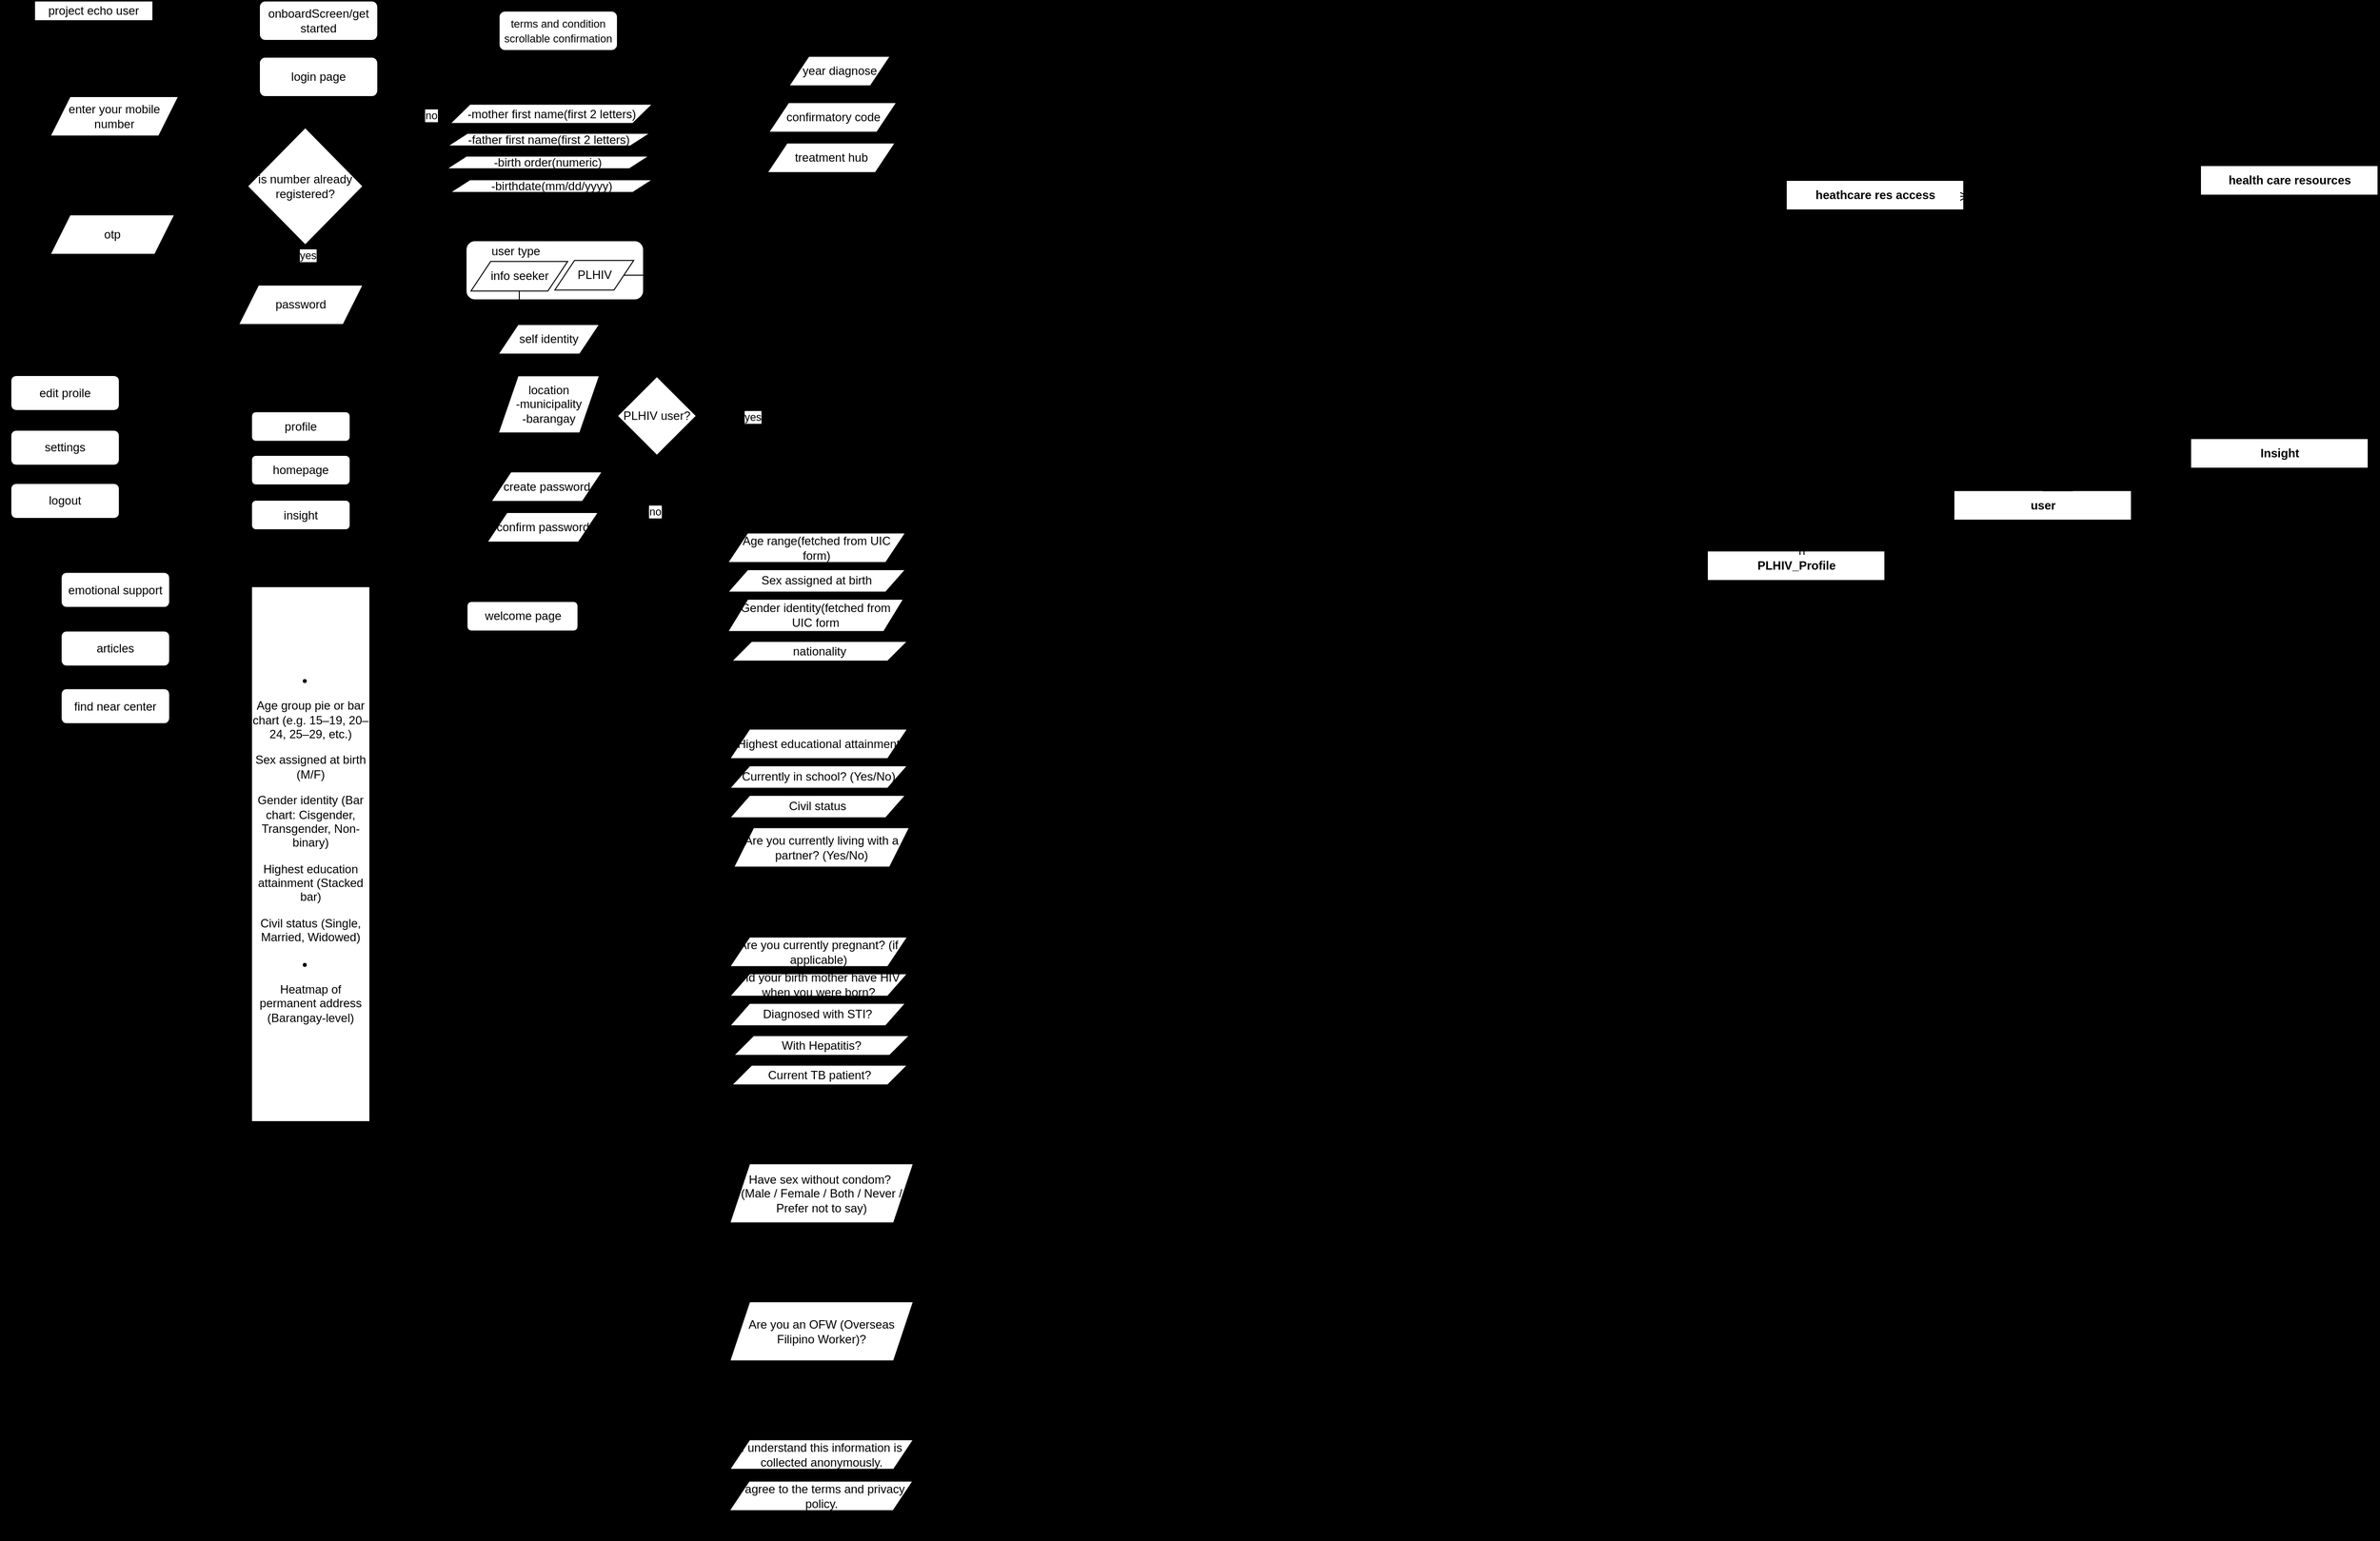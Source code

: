 <mxfile version="28.0.4">
  <diagram name="Page-1" id="9R6yXRowSwLRwM4YF0jt">
    <mxGraphModel dx="935" dy="656" grid="1" gridSize="10" guides="1" tooltips="1" connect="1" arrows="1" fold="1" page="1" pageScale="1" pageWidth="850" pageHeight="1100" background="light-dark(#000000,#000000)" math="0" shadow="0">
      <root>
        <mxCell id="0" />
        <mxCell id="1" parent="0" />
        <mxCell id="TQ_paNnPEj-k8EMu2wSg-22" value="" style="rounded=0;whiteSpace=wrap;html=1;fillColor=none;" vertex="1" parent="1">
          <mxGeometry x="468" y="95.25" width="226" height="133" as="geometry" />
        </mxCell>
        <mxCell id="PzX3rmqmM5q8GLzGmmiX-13" value="" style="rounded=0;whiteSpace=wrap;html=1;fillColor=none;" parent="1" vertex="1">
          <mxGeometry x="254" y="414.75" width="140" height="155.25" as="geometry" />
        </mxCell>
        <mxCell id="_LMe8sHWsWOSTw_ekPAe-2" value="project echo user" style="rounded=0;whiteSpace=wrap;html=1;" parent="1" vertex="1">
          <mxGeometry x="54" y="13" width="120" height="20" as="geometry" />
        </mxCell>
        <mxCell id="_LMe8sHWsWOSTw_ekPAe-17" style="edgeStyle=orthogonalEdgeStyle;rounded=0;orthogonalLoop=1;jettySize=auto;html=1;exitX=0;exitY=0.5;exitDx=0;exitDy=0;" parent="1" source="_LMe8sHWsWOSTw_ekPAe-4" edge="1">
          <mxGeometry relative="1" as="geometry">
            <mxPoint x="282.176" y="111" as="targetPoint" />
          </mxGeometry>
        </mxCell>
        <mxCell id="_LMe8sHWsWOSTw_ekPAe-4" value="login page" style="rounded=1;whiteSpace=wrap;html=1;" parent="1" vertex="1">
          <mxGeometry x="282" y="70" width="120" height="40" as="geometry" />
        </mxCell>
        <mxCell id="-NJHEdXc2_ys1D_Juve5-9" style="edgeStyle=orthogonalEdgeStyle;rounded=0;orthogonalLoop=1;jettySize=auto;html=1;exitX=0.5;exitY=1;exitDx=0;exitDy=0;" parent="1" source="_LMe8sHWsWOSTw_ekPAe-10" target="-NJHEdXc2_ys1D_Juve5-8" edge="1">
          <mxGeometry relative="1" as="geometry" />
        </mxCell>
        <mxCell id="_LMe8sHWsWOSTw_ekPAe-10" value="enter your mobile number" style="shape=parallelogram;perimeter=parallelogramPerimeter;whiteSpace=wrap;html=1;fixedSize=1;" parent="1" vertex="1">
          <mxGeometry x="70" y="110" width="130" height="40" as="geometry" />
        </mxCell>
        <mxCell id="_LMe8sHWsWOSTw_ekPAe-22" style="edgeStyle=orthogonalEdgeStyle;rounded=0;orthogonalLoop=1;jettySize=auto;html=1;exitX=0;exitY=0.5;exitDx=0;exitDy=0;entryX=0.5;entryY=0;entryDx=0;entryDy=0;" parent="1" source="_LMe8sHWsWOSTw_ekPAe-4" target="_LMe8sHWsWOSTw_ekPAe-10" edge="1">
          <mxGeometry relative="1" as="geometry">
            <mxPoint x="165.52" y="181.6" as="targetPoint" />
          </mxGeometry>
        </mxCell>
        <mxCell id="_LMe8sHWsWOSTw_ekPAe-31" value="" style="rounded=1;whiteSpace=wrap;html=1;" parent="1" vertex="1">
          <mxGeometry x="491.5" y="256.25" width="180" height="60" as="geometry" />
        </mxCell>
        <mxCell id="TQ_paNnPEj-k8EMu2wSg-8" style="edgeStyle=orthogonalEdgeStyle;rounded=0;orthogonalLoop=1;jettySize=auto;html=1;exitX=1;exitY=0.5;exitDx=0;exitDy=0;entryX=0.75;entryY=0;entryDx=0;entryDy=0;" edge="1" parent="1" source="_LMe8sHWsWOSTw_ekPAe-32" target="TQ_paNnPEj-k8EMu2wSg-7">
          <mxGeometry relative="1" as="geometry" />
        </mxCell>
        <mxCell id="_LMe8sHWsWOSTw_ekPAe-32" value="PLHIV" style="shape=parallelogram;perimeter=parallelogramPerimeter;whiteSpace=wrap;html=1;fixedSize=1;" parent="1" vertex="1">
          <mxGeometry x="581.5" y="276.25" width="80" height="30" as="geometry" />
        </mxCell>
        <mxCell id="TQ_paNnPEj-k8EMu2wSg-10" style="edgeStyle=orthogonalEdgeStyle;rounded=0;orthogonalLoop=1;jettySize=auto;html=1;exitX=0.5;exitY=1;exitDx=0;exitDy=0;" edge="1" parent="1" source="_LMe8sHWsWOSTw_ekPAe-33" target="-NJHEdXc2_ys1D_Juve5-5">
          <mxGeometry relative="1" as="geometry" />
        </mxCell>
        <mxCell id="_LMe8sHWsWOSTw_ekPAe-33" value="info seeker" style="shape=parallelogram;perimeter=parallelogramPerimeter;whiteSpace=wrap;html=1;fixedSize=1;" parent="1" vertex="1">
          <mxGeometry x="496.5" y="277.25" width="98" height="30" as="geometry" />
        </mxCell>
        <mxCell id="_LMe8sHWsWOSTw_ekPAe-34" value="user type" style="rounded=1;whiteSpace=wrap;html=1;strokeColor=none;" parent="1" vertex="1">
          <mxGeometry x="501.5" y="262.25" width="80" height="10" as="geometry" />
        </mxCell>
        <mxCell id="TQ_paNnPEj-k8EMu2wSg-13" style="edgeStyle=orthogonalEdgeStyle;rounded=0;orthogonalLoop=1;jettySize=auto;html=1;exitX=0.5;exitY=1;exitDx=0;exitDy=0;entryX=0.5;entryY=0;entryDx=0;entryDy=0;" edge="1" parent="1" source="_LMe8sHWsWOSTw_ekPAe-37" target="TQ_paNnPEj-k8EMu2wSg-11">
          <mxGeometry relative="1" as="geometry" />
        </mxCell>
        <mxCell id="_LMe8sHWsWOSTw_ekPAe-37" value="&lt;div&gt;location&lt;/div&gt;&lt;div&gt;-municipality&lt;/div&gt;&lt;div&gt;-barangay&lt;/div&gt;" style="shape=parallelogram;perimeter=parallelogramPerimeter;whiteSpace=wrap;html=1;fixedSize=1;" parent="1" vertex="1">
          <mxGeometry x="524.25" y="393.25" width="102.5" height="58" as="geometry" />
        </mxCell>
        <mxCell id="_LMe8sHWsWOSTw_ekPAe-40" value="create password" style="shape=parallelogram;perimeter=parallelogramPerimeter;whiteSpace=wrap;html=1;fixedSize=1;" parent="1" vertex="1">
          <mxGeometry x="517" y="490.75" width="112.5" height="30" as="geometry" />
        </mxCell>
        <mxCell id="_LMe8sHWsWOSTw_ekPAe-53" value="welcome page" style="rounded=1;whiteSpace=wrap;html=1;" parent="1" vertex="1">
          <mxGeometry x="492.5" y="622.25" width="112.5" height="30" as="geometry" />
        </mxCell>
        <mxCell id="hLlVX3qkGdRgcRe8pmFS-5" style="edgeStyle=orthogonalEdgeStyle;rounded=0;orthogonalLoop=1;jettySize=auto;html=1;exitX=0;exitY=0.5;exitDx=0;exitDy=0;entryX=0.75;entryY=0;entryDx=0;entryDy=0;" parent="1" source="_LMe8sHWsWOSTw_ekPAe-55" target="PzX3rmqmM5q8GLzGmmiX-22" edge="1">
          <mxGeometry relative="1" as="geometry" />
        </mxCell>
        <mxCell id="_LMe8sHWsWOSTw_ekPAe-55" value="homepage" style="rounded=1;whiteSpace=wrap;html=1;" parent="1" vertex="1">
          <mxGeometry x="274" y="474" width="100" height="30" as="geometry" />
        </mxCell>
        <mxCell id="_LMe8sHWsWOSTw_ekPAe-59" style="edgeStyle=orthogonalEdgeStyle;rounded=0;orthogonalLoop=1;jettySize=auto;html=1;exitX=0.5;exitY=1;exitDx=0;exitDy=0;entryX=0.5;entryY=0;entryDx=0;entryDy=0;" parent="1" source="_LMe8sHWsWOSTw_ekPAe-58" target="_LMe8sHWsWOSTw_ekPAe-4" edge="1">
          <mxGeometry relative="1" as="geometry" />
        </mxCell>
        <mxCell id="_LMe8sHWsWOSTw_ekPAe-58" value="onboardScreen/get started" style="rounded=1;whiteSpace=wrap;html=1;" parent="1" vertex="1">
          <mxGeometry x="282" y="13" width="120" height="40" as="geometry" />
        </mxCell>
        <mxCell id="-NJHEdXc2_ys1D_Juve5-7" style="edgeStyle=orthogonalEdgeStyle;rounded=0;orthogonalLoop=1;jettySize=auto;html=1;exitX=0.5;exitY=1;exitDx=0;exitDy=0;" parent="1" source="-NJHEdXc2_ys1D_Juve5-5" target="_LMe8sHWsWOSTw_ekPAe-37" edge="1">
          <mxGeometry relative="1" as="geometry" />
        </mxCell>
        <mxCell id="-NJHEdXc2_ys1D_Juve5-5" value="self identity" style="shape=parallelogram;perimeter=parallelogramPerimeter;whiteSpace=wrap;html=1;fixedSize=1;" parent="1" vertex="1">
          <mxGeometry x="524.25" y="341.25" width="102.5" height="30" as="geometry" />
        </mxCell>
        <mxCell id="Z2BPIPwkAZa0jg8t_c1K-12" style="edgeStyle=orthogonalEdgeStyle;rounded=0;orthogonalLoop=1;jettySize=auto;html=1;exitX=1;exitY=0.5;exitDx=0;exitDy=0;entryX=0;entryY=0.5;entryDx=0;entryDy=0;" parent="1" source="-NJHEdXc2_ys1D_Juve5-8" target="-NJHEdXc2_ys1D_Juve5-28" edge="1">
          <mxGeometry relative="1" as="geometry" />
        </mxCell>
        <mxCell id="-NJHEdXc2_ys1D_Juve5-8" value="otp" style="shape=parallelogram;perimeter=parallelogramPerimeter;whiteSpace=wrap;html=1;fixedSize=1;" parent="1" vertex="1">
          <mxGeometry x="70" y="230" width="126" height="40" as="geometry" />
        </mxCell>
        <mxCell id="PzX3rmqmM5q8GLzGmmiX-14" style="edgeStyle=orthogonalEdgeStyle;rounded=0;orthogonalLoop=1;jettySize=auto;html=1;exitX=0.5;exitY=1;exitDx=0;exitDy=0;entryX=0;entryY=0.25;entryDx=0;entryDy=0;" parent="1" source="-NJHEdXc2_ys1D_Juve5-20" target="PzX3rmqmM5q8GLzGmmiX-13" edge="1">
          <mxGeometry relative="1" as="geometry" />
        </mxCell>
        <mxCell id="-NJHEdXc2_ys1D_Juve5-20" value="password" style="shape=parallelogram;perimeter=parallelogramPerimeter;whiteSpace=wrap;html=1;fixedSize=1;" parent="1" vertex="1">
          <mxGeometry x="261" y="301.25" width="126" height="40" as="geometry" />
        </mxCell>
        <mxCell id="-NJHEdXc2_ys1D_Juve5-30" style="edgeStyle=orthogonalEdgeStyle;rounded=0;orthogonalLoop=1;jettySize=auto;html=1;exitX=0.5;exitY=1;exitDx=0;exitDy=0;entryX=0.5;entryY=0;entryDx=0;entryDy=0;" parent="1" source="-NJHEdXc2_ys1D_Juve5-28" target="-NJHEdXc2_ys1D_Juve5-20" edge="1">
          <mxGeometry relative="1" as="geometry" />
        </mxCell>
        <mxCell id="-NJHEdXc2_ys1D_Juve5-33" value="yes" style="edgeLabel;html=1;align=center;verticalAlign=middle;resizable=0;points=[];" parent="-NJHEdXc2_ys1D_Juve5-30" vertex="1" connectable="0">
          <mxGeometry x="-0.56" y="2" relative="1" as="geometry">
            <mxPoint as="offset" />
          </mxGeometry>
        </mxCell>
        <mxCell id="hLlVX3qkGdRgcRe8pmFS-13" style="edgeStyle=orthogonalEdgeStyle;rounded=0;orthogonalLoop=1;jettySize=auto;html=1;exitX=1;exitY=0.5;exitDx=0;exitDy=0;entryX=0;entryY=0.25;entryDx=0;entryDy=0;" parent="1" source="-NJHEdXc2_ys1D_Juve5-28" target="-NJHEdXc2_ys1D_Juve5-2" edge="1">
          <mxGeometry relative="1" as="geometry">
            <mxPoint x="457.5" y="52.25" as="sourcePoint" />
          </mxGeometry>
        </mxCell>
        <mxCell id="hLlVX3qkGdRgcRe8pmFS-15" value="no" style="edgeLabel;html=1;align=center;verticalAlign=middle;resizable=0;points=[];" parent="hLlVX3qkGdRgcRe8pmFS-13" vertex="1" connectable="0">
          <mxGeometry x="-0.076" relative="1" as="geometry">
            <mxPoint as="offset" />
          </mxGeometry>
        </mxCell>
        <mxCell id="-NJHEdXc2_ys1D_Juve5-28" value="is number already registered?" style="rhombus;whiteSpace=wrap;html=1;" parent="1" vertex="1">
          <mxGeometry x="270" y="141.5" width="117" height="119" as="geometry" />
        </mxCell>
        <mxCell id="-NJHEdXc2_ys1D_Juve5-36" value="confirm password" style="shape=parallelogram;perimeter=parallelogramPerimeter;whiteSpace=wrap;html=1;fixedSize=1;" parent="1" vertex="1">
          <mxGeometry x="513" y="532" width="112.5" height="30" as="geometry" />
        </mxCell>
        <mxCell id="TQ_paNnPEj-k8EMu2wSg-27" style="edgeStyle=orthogonalEdgeStyle;rounded=0;orthogonalLoop=1;jettySize=auto;html=1;exitX=0.5;exitY=1;exitDx=0;exitDy=0;entryX=0.75;entryY=0;entryDx=0;entryDy=0;" edge="1" parent="1" source="-NJHEdXc2_ys1D_Juve5-2" target="TQ_paNnPEj-k8EMu2wSg-22">
          <mxGeometry relative="1" as="geometry" />
        </mxCell>
        <mxCell id="-NJHEdXc2_ys1D_Juve5-2" value="&lt;div&gt;&lt;font style=&quot;font-size: 11px;&quot;&gt;terms and condition scrollable confirmation&lt;/font&gt;&lt;/div&gt;" style="rounded=1;whiteSpace=wrap;html=1;" parent="1" vertex="1">
          <mxGeometry x="525" y="23.25" width="120" height="40" as="geometry" />
        </mxCell>
        <mxCell id="Z2BPIPwkAZa0jg8t_c1K-1" value="find near center" style="rounded=1;whiteSpace=wrap;html=1;" parent="1" vertex="1">
          <mxGeometry x="81" y="710.75" width="110" height="35.5" as="geometry" />
        </mxCell>
        <mxCell id="Z2BPIPwkAZa0jg8t_c1K-2" value="emotional support" style="rounded=1;whiteSpace=wrap;html=1;" parent="1" vertex="1">
          <mxGeometry x="81" y="592.75" width="110" height="35.5" as="geometry" />
        </mxCell>
        <mxCell id="Z2BPIPwkAZa0jg8t_c1K-3" value="articles" style="rounded=1;whiteSpace=wrap;html=1;" parent="1" vertex="1">
          <mxGeometry x="81" y="652.25" width="110" height="35.5" as="geometry" />
        </mxCell>
        <mxCell id="Z2BPIPwkAZa0jg8t_c1K-28" value="" style="shape=image;verticalLabelPosition=bottom;labelBackgroundColor=default;verticalAlign=top;aspect=fixed;imageAspect=0;image=https://docs.flutter.dev/assets/images/branding/flutter/logo/default.svg;" parent="1" vertex="1">
          <mxGeometry x="22" y="53" width="47.5" height="47.5" as="geometry" />
        </mxCell>
        <mxCell id="9h75YwdOtFmBBY_GWxxM-14" value="" style="shape=tableRow;horizontal=0;startSize=0;swimlaneHead=0;swimlaneBody=0;fillColor=none;collapsible=0;dropTarget=0;points=[[0,0.5],[1,0.5]];portConstraint=eastwest;top=0;left=0;right=0;bottom=0;" parent="1" vertex="1">
          <mxGeometry x="1700" y="340" width="180" height="30" as="geometry" />
        </mxCell>
        <mxCell id="9h75YwdOtFmBBY_GWxxM-15" value="" style="shape=partialRectangle;connectable=0;fillColor=none;top=0;left=0;bottom=0;right=0;editable=1;overflow=hidden;whiteSpace=wrap;html=1;" parent="9h75YwdOtFmBBY_GWxxM-14" vertex="1">
          <mxGeometry width="30" height="30" as="geometry">
            <mxRectangle width="30" height="30" as="alternateBounds" />
          </mxGeometry>
        </mxCell>
        <mxCell id="9h75YwdOtFmBBY_GWxxM-49" value="&lt;strong data-end=&quot;340&quot; data-start=&quot;323&quot;&gt;PLHIV_Profile&lt;/strong&gt;" style="shape=table;startSize=30;container=1;collapsible=1;childLayout=tableLayout;fixedRows=1;rowLines=0;fontStyle=1;align=center;resizeLast=1;html=1;" parent="1" vertex="1">
          <mxGeometry x="1750" y="571" width="180" height="270" as="geometry" />
        </mxCell>
        <mxCell id="9h75YwdOtFmBBY_GWxxM-50" value="" style="shape=tableRow;horizontal=0;startSize=0;swimlaneHead=0;swimlaneBody=0;fillColor=none;collapsible=0;dropTarget=0;points=[[0,0.5],[1,0.5]];portConstraint=eastwest;top=0;left=0;right=0;bottom=1;" parent="9h75YwdOtFmBBY_GWxxM-49" vertex="1">
          <mxGeometry y="30" width="180" height="30" as="geometry" />
        </mxCell>
        <mxCell id="9h75YwdOtFmBBY_GWxxM-51" value="PK" style="shape=partialRectangle;connectable=0;fillColor=none;top=0;left=0;bottom=0;right=0;fontStyle=1;overflow=hidden;whiteSpace=wrap;html=1;" parent="9h75YwdOtFmBBY_GWxxM-50" vertex="1">
          <mxGeometry width="30" height="30" as="geometry">
            <mxRectangle width="30" height="30" as="alternateBounds" />
          </mxGeometry>
        </mxCell>
        <mxCell id="9h75YwdOtFmBBY_GWxxM-52" value="PLHI_ProfileID" style="shape=partialRectangle;connectable=0;fillColor=none;top=0;left=0;bottom=0;right=0;align=left;spacingLeft=6;fontStyle=5;overflow=hidden;whiteSpace=wrap;html=1;" parent="9h75YwdOtFmBBY_GWxxM-50" vertex="1">
          <mxGeometry x="30" width="150" height="30" as="geometry">
            <mxRectangle width="150" height="30" as="alternateBounds" />
          </mxGeometry>
        </mxCell>
        <mxCell id="9h75YwdOtFmBBY_GWxxM-143" value="" style="shape=tableRow;horizontal=0;startSize=0;swimlaneHead=0;swimlaneBody=0;fillColor=none;collapsible=0;dropTarget=0;points=[[0,0.5],[1,0.5]];portConstraint=eastwest;top=0;left=0;right=0;bottom=0;" parent="9h75YwdOtFmBBY_GWxxM-49" vertex="1">
          <mxGeometry y="60" width="180" height="30" as="geometry" />
        </mxCell>
        <mxCell id="9h75YwdOtFmBBY_GWxxM-144" value="FK" style="shape=partialRectangle;connectable=0;fillColor=none;top=0;left=0;bottom=0;right=0;editable=1;overflow=hidden;whiteSpace=wrap;html=1;" parent="9h75YwdOtFmBBY_GWxxM-143" vertex="1">
          <mxGeometry width="30" height="30" as="geometry">
            <mxRectangle width="30" height="30" as="alternateBounds" />
          </mxGeometry>
        </mxCell>
        <mxCell id="9h75YwdOtFmBBY_GWxxM-145" value="&lt;code&gt;userID&lt;/code&gt;" style="shape=partialRectangle;connectable=0;fillColor=none;top=0;left=0;bottom=0;right=0;align=left;spacingLeft=6;overflow=hidden;whiteSpace=wrap;html=1;" parent="9h75YwdOtFmBBY_GWxxM-143" vertex="1">
          <mxGeometry x="30" width="150" height="30" as="geometry">
            <mxRectangle width="150" height="30" as="alternateBounds" />
          </mxGeometry>
        </mxCell>
        <mxCell id="9h75YwdOtFmBBY_GWxxM-53" value="" style="shape=tableRow;horizontal=0;startSize=0;swimlaneHead=0;swimlaneBody=0;fillColor=none;collapsible=0;dropTarget=0;points=[[0,0.5],[1,0.5]];portConstraint=eastwest;top=0;left=0;right=0;bottom=0;" parent="9h75YwdOtFmBBY_GWxxM-49" vertex="1">
          <mxGeometry y="90" width="180" height="30" as="geometry" />
        </mxCell>
        <mxCell id="9h75YwdOtFmBBY_GWxxM-54" value="" style="shape=partialRectangle;connectable=0;fillColor=none;top=0;left=0;bottom=0;right=0;editable=1;overflow=hidden;whiteSpace=wrap;html=1;" parent="9h75YwdOtFmBBY_GWxxM-53" vertex="1">
          <mxGeometry width="30" height="30" as="geometry">
            <mxRectangle width="30" height="30" as="alternateBounds" />
          </mxGeometry>
        </mxCell>
        <mxCell id="9h75YwdOtFmBBY_GWxxM-55" value="hiv_diagnosis_date" style="shape=partialRectangle;connectable=0;fillColor=none;top=0;left=0;bottom=0;right=0;align=left;spacingLeft=6;overflow=hidden;whiteSpace=wrap;html=1;" parent="9h75YwdOtFmBBY_GWxxM-53" vertex="1">
          <mxGeometry x="30" width="150" height="30" as="geometry">
            <mxRectangle width="150" height="30" as="alternateBounds" />
          </mxGeometry>
        </mxCell>
        <mxCell id="9h75YwdOtFmBBY_GWxxM-56" value="" style="shape=tableRow;horizontal=0;startSize=0;swimlaneHead=0;swimlaneBody=0;fillColor=none;collapsible=0;dropTarget=0;points=[[0,0.5],[1,0.5]];portConstraint=eastwest;top=0;left=0;right=0;bottom=0;" parent="9h75YwdOtFmBBY_GWxxM-49" vertex="1">
          <mxGeometry y="120" width="180" height="30" as="geometry" />
        </mxCell>
        <mxCell id="9h75YwdOtFmBBY_GWxxM-57" value="" style="shape=partialRectangle;connectable=0;fillColor=none;top=0;left=0;bottom=0;right=0;editable=1;overflow=hidden;whiteSpace=wrap;html=1;" parent="9h75YwdOtFmBBY_GWxxM-56" vertex="1">
          <mxGeometry width="30" height="30" as="geometry">
            <mxRectangle width="30" height="30" as="alternateBounds" />
          </mxGeometry>
        </mxCell>
        <mxCell id="9h75YwdOtFmBBY_GWxxM-58" value="medication_status" style="shape=partialRectangle;connectable=0;fillColor=none;top=0;left=0;bottom=0;right=0;align=left;spacingLeft=6;overflow=hidden;whiteSpace=wrap;html=1;" parent="9h75YwdOtFmBBY_GWxxM-56" vertex="1">
          <mxGeometry x="30" width="150" height="30" as="geometry">
            <mxRectangle width="150" height="30" as="alternateBounds" />
          </mxGeometry>
        </mxCell>
        <mxCell id="9h75YwdOtFmBBY_GWxxM-59" value="" style="shape=tableRow;horizontal=0;startSize=0;swimlaneHead=0;swimlaneBody=0;fillColor=none;collapsible=0;dropTarget=0;points=[[0,0.5],[1,0.5]];portConstraint=eastwest;top=0;left=0;right=0;bottom=0;" parent="9h75YwdOtFmBBY_GWxxM-49" vertex="1">
          <mxGeometry y="150" width="180" height="30" as="geometry" />
        </mxCell>
        <mxCell id="9h75YwdOtFmBBY_GWxxM-60" value="" style="shape=partialRectangle;connectable=0;fillColor=none;top=0;left=0;bottom=0;right=0;editable=1;overflow=hidden;whiteSpace=wrap;html=1;" parent="9h75YwdOtFmBBY_GWxxM-59" vertex="1">
          <mxGeometry width="30" height="30" as="geometry">
            <mxRectangle width="30" height="30" as="alternateBounds" />
          </mxGeometry>
        </mxCell>
        <mxCell id="9h75YwdOtFmBBY_GWxxM-61" value="..." style="shape=partialRectangle;connectable=0;fillColor=none;top=0;left=0;bottom=0;right=0;align=left;spacingLeft=6;overflow=hidden;whiteSpace=wrap;html=1;" parent="9h75YwdOtFmBBY_GWxxM-59" vertex="1">
          <mxGeometry x="30" width="150" height="30" as="geometry">
            <mxRectangle width="150" height="30" as="alternateBounds" />
          </mxGeometry>
        </mxCell>
        <mxCell id="9h75YwdOtFmBBY_GWxxM-62" value="" style="shape=tableRow;horizontal=0;startSize=0;swimlaneHead=0;swimlaneBody=0;fillColor=none;collapsible=0;dropTarget=0;points=[[0,0.5],[1,0.5]];portConstraint=eastwest;top=0;left=0;right=0;bottom=0;" parent="9h75YwdOtFmBBY_GWxxM-49" vertex="1">
          <mxGeometry y="180" width="180" height="30" as="geometry" />
        </mxCell>
        <mxCell id="9h75YwdOtFmBBY_GWxxM-63" value="" style="shape=partialRectangle;connectable=0;fillColor=none;top=0;left=0;bottom=0;right=0;editable=1;overflow=hidden;whiteSpace=wrap;html=1;" parent="9h75YwdOtFmBBY_GWxxM-62" vertex="1">
          <mxGeometry width="30" height="30" as="geometry">
            <mxRectangle width="30" height="30" as="alternateBounds" />
          </mxGeometry>
        </mxCell>
        <mxCell id="9h75YwdOtFmBBY_GWxxM-64" value="..." style="shape=partialRectangle;connectable=0;fillColor=none;top=0;left=0;bottom=0;right=0;align=left;spacingLeft=6;overflow=hidden;whiteSpace=wrap;html=1;" parent="9h75YwdOtFmBBY_GWxxM-62" vertex="1">
          <mxGeometry x="30" width="150" height="30" as="geometry">
            <mxRectangle width="150" height="30" as="alternateBounds" />
          </mxGeometry>
        </mxCell>
        <mxCell id="9h75YwdOtFmBBY_GWxxM-65" value="" style="shape=tableRow;horizontal=0;startSize=0;swimlaneHead=0;swimlaneBody=0;fillColor=none;collapsible=0;dropTarget=0;points=[[0,0.5],[1,0.5]];portConstraint=eastwest;top=0;left=0;right=0;bottom=0;" parent="9h75YwdOtFmBBY_GWxxM-49" vertex="1">
          <mxGeometry y="210" width="180" height="30" as="geometry" />
        </mxCell>
        <mxCell id="9h75YwdOtFmBBY_GWxxM-66" value="" style="shape=partialRectangle;connectable=0;fillColor=none;top=0;left=0;bottom=0;right=0;editable=1;overflow=hidden;whiteSpace=wrap;html=1;" parent="9h75YwdOtFmBBY_GWxxM-65" vertex="1">
          <mxGeometry width="30" height="30" as="geometry">
            <mxRectangle width="30" height="30" as="alternateBounds" />
          </mxGeometry>
        </mxCell>
        <mxCell id="9h75YwdOtFmBBY_GWxxM-67" value="..." style="shape=partialRectangle;connectable=0;fillColor=none;top=0;left=0;bottom=0;right=0;align=left;spacingLeft=6;overflow=hidden;whiteSpace=wrap;html=1;" parent="9h75YwdOtFmBBY_GWxxM-65" vertex="1">
          <mxGeometry x="30" width="150" height="30" as="geometry">
            <mxRectangle width="150" height="30" as="alternateBounds" />
          </mxGeometry>
        </mxCell>
        <mxCell id="9h75YwdOtFmBBY_GWxxM-68" value="" style="shape=tableRow;horizontal=0;startSize=0;swimlaneHead=0;swimlaneBody=0;fillColor=none;collapsible=0;dropTarget=0;points=[[0,0.5],[1,0.5]];portConstraint=eastwest;top=0;left=0;right=0;bottom=0;" parent="9h75YwdOtFmBBY_GWxxM-49" vertex="1">
          <mxGeometry y="240" width="180" height="25" as="geometry" />
        </mxCell>
        <mxCell id="9h75YwdOtFmBBY_GWxxM-69" value="" style="shape=partialRectangle;connectable=0;fillColor=none;top=0;left=0;bottom=0;right=0;editable=1;overflow=hidden;whiteSpace=wrap;html=1;" parent="9h75YwdOtFmBBY_GWxxM-68" vertex="1">
          <mxGeometry width="30" height="25" as="geometry">
            <mxRectangle width="30" height="25" as="alternateBounds" />
          </mxGeometry>
        </mxCell>
        <mxCell id="9h75YwdOtFmBBY_GWxxM-70" value="etc..." style="shape=partialRectangle;connectable=0;fillColor=none;top=0;left=0;bottom=0;right=0;align=left;spacingLeft=6;overflow=hidden;whiteSpace=wrap;html=1;" parent="9h75YwdOtFmBBY_GWxxM-68" vertex="1">
          <mxGeometry x="30" width="150" height="25" as="geometry">
            <mxRectangle width="150" height="25" as="alternateBounds" />
          </mxGeometry>
        </mxCell>
        <mxCell id="9h75YwdOtFmBBY_GWxxM-1" value="user" style="shape=table;startSize=30;container=1;collapsible=1;childLayout=tableLayout;fixedRows=1;rowLines=0;fontStyle=1;align=center;resizeLast=1;html=1;" parent="1" vertex="1">
          <mxGeometry x="2000" y="509.75" width="180" height="240" as="geometry" />
        </mxCell>
        <mxCell id="9h75YwdOtFmBBY_GWxxM-2" value="" style="shape=tableRow;horizontal=0;startSize=0;swimlaneHead=0;swimlaneBody=0;fillColor=none;collapsible=0;dropTarget=0;points=[[0,0.5],[1,0.5]];portConstraint=eastwest;top=0;left=0;right=0;bottom=1;" parent="9h75YwdOtFmBBY_GWxxM-1" vertex="1">
          <mxGeometry y="30" width="180" height="30" as="geometry" />
        </mxCell>
        <mxCell id="9h75YwdOtFmBBY_GWxxM-3" value="PK" style="shape=partialRectangle;connectable=0;fillColor=none;top=0;left=0;bottom=0;right=0;fontStyle=1;overflow=hidden;whiteSpace=wrap;html=1;" parent="9h75YwdOtFmBBY_GWxxM-2" vertex="1">
          <mxGeometry width="30" height="30" as="geometry">
            <mxRectangle width="30" height="30" as="alternateBounds" />
          </mxGeometry>
        </mxCell>
        <mxCell id="9h75YwdOtFmBBY_GWxxM-4" value="userID" style="shape=partialRectangle;connectable=0;fillColor=none;top=0;left=0;bottom=0;right=0;align=left;spacingLeft=6;fontStyle=5;overflow=hidden;whiteSpace=wrap;html=1;" parent="9h75YwdOtFmBBY_GWxxM-2" vertex="1">
          <mxGeometry x="30" width="150" height="30" as="geometry">
            <mxRectangle width="150" height="30" as="alternateBounds" />
          </mxGeometry>
        </mxCell>
        <mxCell id="9h75YwdOtFmBBY_GWxxM-129" value="" style="shape=tableRow;horizontal=0;startSize=0;swimlaneHead=0;swimlaneBody=0;fillColor=none;collapsible=0;dropTarget=0;points=[[0,0.5],[1,0.5]];portConstraint=eastwest;top=0;left=0;right=0;bottom=0;" parent="9h75YwdOtFmBBY_GWxxM-1" vertex="1">
          <mxGeometry y="60" width="180" height="30" as="geometry" />
        </mxCell>
        <mxCell id="9h75YwdOtFmBBY_GWxxM-130" value="" style="shape=partialRectangle;connectable=0;fillColor=none;top=0;left=0;bottom=0;right=0;editable=1;overflow=hidden;whiteSpace=wrap;html=1;" parent="9h75YwdOtFmBBY_GWxxM-129" vertex="1">
          <mxGeometry width="30" height="30" as="geometry">
            <mxRectangle width="30" height="30" as="alternateBounds" />
          </mxGeometry>
        </mxCell>
        <mxCell id="9h75YwdOtFmBBY_GWxxM-131" value="&lt;code&gt;username&lt;/code&gt;" style="shape=partialRectangle;connectable=0;fillColor=none;top=0;left=0;bottom=0;right=0;align=left;spacingLeft=6;overflow=hidden;whiteSpace=wrap;html=1;" parent="9h75YwdOtFmBBY_GWxxM-129" vertex="1">
          <mxGeometry x="30" width="150" height="30" as="geometry">
            <mxRectangle width="150" height="30" as="alternateBounds" />
          </mxGeometry>
        </mxCell>
        <mxCell id="9h75YwdOtFmBBY_GWxxM-132" value="" style="shape=tableRow;horizontal=0;startSize=0;swimlaneHead=0;swimlaneBody=0;fillColor=none;collapsible=0;dropTarget=0;points=[[0,0.5],[1,0.5]];portConstraint=eastwest;top=0;left=0;right=0;bottom=0;" parent="9h75YwdOtFmBBY_GWxxM-1" vertex="1">
          <mxGeometry y="90" width="180" height="30" as="geometry" />
        </mxCell>
        <mxCell id="9h75YwdOtFmBBY_GWxxM-133" value="" style="shape=partialRectangle;connectable=0;fillColor=none;top=0;left=0;bottom=0;right=0;editable=1;overflow=hidden;whiteSpace=wrap;html=1;" parent="9h75YwdOtFmBBY_GWxxM-132" vertex="1">
          <mxGeometry width="30" height="30" as="geometry">
            <mxRectangle width="30" height="30" as="alternateBounds" />
          </mxGeometry>
        </mxCell>
        <mxCell id="9h75YwdOtFmBBY_GWxxM-134" value="&lt;code&gt;password&lt;/code&gt;" style="shape=partialRectangle;connectable=0;fillColor=none;top=0;left=0;bottom=0;right=0;align=left;spacingLeft=6;overflow=hidden;whiteSpace=wrap;html=1;" parent="9h75YwdOtFmBBY_GWxxM-132" vertex="1">
          <mxGeometry x="30" width="150" height="30" as="geometry">
            <mxRectangle width="150" height="30" as="alternateBounds" />
          </mxGeometry>
        </mxCell>
        <mxCell id="9h75YwdOtFmBBY_GWxxM-5" value="" style="shape=tableRow;horizontal=0;startSize=0;swimlaneHead=0;swimlaneBody=0;fillColor=none;collapsible=0;dropTarget=0;points=[[0,0.5],[1,0.5]];portConstraint=eastwest;top=0;left=0;right=0;bottom=0;" parent="9h75YwdOtFmBBY_GWxxM-1" vertex="1">
          <mxGeometry y="120" width="180" height="30" as="geometry" />
        </mxCell>
        <mxCell id="9h75YwdOtFmBBY_GWxxM-6" value="" style="shape=partialRectangle;connectable=0;fillColor=none;top=0;left=0;bottom=0;right=0;editable=1;overflow=hidden;whiteSpace=wrap;html=1;" parent="9h75YwdOtFmBBY_GWxxM-5" vertex="1">
          <mxGeometry width="30" height="30" as="geometry">
            <mxRectangle width="30" height="30" as="alternateBounds" />
          </mxGeometry>
        </mxCell>
        <mxCell id="9h75YwdOtFmBBY_GWxxM-7" value="&lt;code data-end=&quot;173&quot; data-start=&quot;159&quot;&gt;phone_number&lt;/code&gt;" style="shape=partialRectangle;connectable=0;fillColor=none;top=0;left=0;bottom=0;right=0;align=left;spacingLeft=6;overflow=hidden;whiteSpace=wrap;html=1;" parent="9h75YwdOtFmBBY_GWxxM-5" vertex="1">
          <mxGeometry x="30" width="150" height="30" as="geometry">
            <mxRectangle width="150" height="30" as="alternateBounds" />
          </mxGeometry>
        </mxCell>
        <mxCell id="9h75YwdOtFmBBY_GWxxM-8" value="" style="shape=tableRow;horizontal=0;startSize=0;swimlaneHead=0;swimlaneBody=0;fillColor=none;collapsible=0;dropTarget=0;points=[[0,0.5,0,0,0],[1,0.5,0,0,0]];portConstraint=eastwest;top=0;left=0;right=0;bottom=0;" parent="9h75YwdOtFmBBY_GWxxM-1" vertex="1">
          <mxGeometry y="150" width="180" height="30" as="geometry" />
        </mxCell>
        <mxCell id="9h75YwdOtFmBBY_GWxxM-9" value="" style="shape=partialRectangle;connectable=0;fillColor=none;top=0;left=0;bottom=0;right=0;editable=1;overflow=hidden;whiteSpace=wrap;html=1;" parent="9h75YwdOtFmBBY_GWxxM-8" vertex="1">
          <mxGeometry width="30" height="30" as="geometry">
            <mxRectangle width="30" height="30" as="alternateBounds" />
          </mxGeometry>
        </mxCell>
        <mxCell id="9h75YwdOtFmBBY_GWxxM-10" value="&lt;code data-end=&quot;196&quot; data-start=&quot;185&quot;&gt;user_type&lt;/code&gt;" style="shape=partialRectangle;connectable=0;fillColor=none;top=0;left=0;bottom=0;right=0;align=left;spacingLeft=6;overflow=hidden;whiteSpace=wrap;html=1;" parent="9h75YwdOtFmBBY_GWxxM-8" vertex="1">
          <mxGeometry x="30" width="150" height="30" as="geometry">
            <mxRectangle width="150" height="30" as="alternateBounds" />
          </mxGeometry>
        </mxCell>
        <mxCell id="9h75YwdOtFmBBY_GWxxM-11" value="" style="shape=tableRow;horizontal=0;startSize=0;swimlaneHead=0;swimlaneBody=0;fillColor=none;collapsible=0;dropTarget=0;points=[[0,0.5],[1,0.5]];portConstraint=eastwest;top=0;left=0;right=0;bottom=0;" parent="9h75YwdOtFmBBY_GWxxM-1" vertex="1">
          <mxGeometry y="180" width="180" height="30" as="geometry" />
        </mxCell>
        <mxCell id="9h75YwdOtFmBBY_GWxxM-12" value="" style="shape=partialRectangle;connectable=0;fillColor=none;top=0;left=0;bottom=0;right=0;editable=1;overflow=hidden;whiteSpace=wrap;html=1;" parent="9h75YwdOtFmBBY_GWxxM-11" vertex="1">
          <mxGeometry width="30" height="30" as="geometry">
            <mxRectangle width="30" height="30" as="alternateBounds" />
          </mxGeometry>
        </mxCell>
        <mxCell id="9h75YwdOtFmBBY_GWxxM-13" value="created_at" style="shape=partialRectangle;connectable=0;fillColor=none;top=0;left=0;bottom=0;right=0;align=left;spacingLeft=6;overflow=hidden;whiteSpace=wrap;html=1;" parent="9h75YwdOtFmBBY_GWxxM-11" vertex="1">
          <mxGeometry x="30" width="150" height="30" as="geometry">
            <mxRectangle width="150" height="30" as="alternateBounds" />
          </mxGeometry>
        </mxCell>
        <mxCell id="9h75YwdOtFmBBY_GWxxM-46" value="" style="shape=tableRow;horizontal=0;startSize=0;swimlaneHead=0;swimlaneBody=0;fillColor=none;collapsible=0;dropTarget=0;points=[[0,0.5],[1,0.5]];portConstraint=eastwest;top=0;left=0;right=0;bottom=0;" parent="9h75YwdOtFmBBY_GWxxM-1" vertex="1">
          <mxGeometry y="210" width="180" height="25" as="geometry" />
        </mxCell>
        <mxCell id="9h75YwdOtFmBBY_GWxxM-47" value="" style="shape=partialRectangle;connectable=0;fillColor=none;top=0;left=0;bottom=0;right=0;editable=1;overflow=hidden;whiteSpace=wrap;html=1;" parent="9h75YwdOtFmBBY_GWxxM-46" vertex="1">
          <mxGeometry width="30" height="25" as="geometry">
            <mxRectangle width="30" height="25" as="alternateBounds" />
          </mxGeometry>
        </mxCell>
        <mxCell id="9h75YwdOtFmBBY_GWxxM-48" value="deleted_at" style="shape=partialRectangle;connectable=0;fillColor=none;top=0;left=0;bottom=0;right=0;align=left;spacingLeft=6;overflow=hidden;whiteSpace=wrap;html=1;" parent="9h75YwdOtFmBBY_GWxxM-46" vertex="1">
          <mxGeometry x="30" width="150" height="25" as="geometry">
            <mxRectangle width="150" height="25" as="alternateBounds" />
          </mxGeometry>
        </mxCell>
        <mxCell id="9h75YwdOtFmBBY_GWxxM-74" value="&lt;strong&gt;health care resources&lt;/strong&gt;" style="shape=table;startSize=30;container=1;collapsible=1;childLayout=tableLayout;fixedRows=1;rowLines=0;fontStyle=1;align=center;resizeLast=1;html=1;" parent="1" vertex="1">
          <mxGeometry x="2250" y="180" width="180" height="185" as="geometry" />
        </mxCell>
        <mxCell id="9h75YwdOtFmBBY_GWxxM-75" value="" style="shape=tableRow;horizontal=0;startSize=0;swimlaneHead=0;swimlaneBody=0;fillColor=none;collapsible=0;dropTarget=0;points=[[0,0.5],[1,0.5]];portConstraint=eastwest;top=0;left=0;right=0;bottom=1;" parent="9h75YwdOtFmBBY_GWxxM-74" vertex="1">
          <mxGeometry y="30" width="180" height="30" as="geometry" />
        </mxCell>
        <mxCell id="9h75YwdOtFmBBY_GWxxM-76" value="PK" style="shape=partialRectangle;connectable=0;fillColor=none;top=0;left=0;bottom=0;right=0;fontStyle=1;overflow=hidden;whiteSpace=wrap;html=1;" parent="9h75YwdOtFmBBY_GWxxM-75" vertex="1">
          <mxGeometry width="30" height="30" as="geometry">
            <mxRectangle width="30" height="30" as="alternateBounds" />
          </mxGeometry>
        </mxCell>
        <mxCell id="9h75YwdOtFmBBY_GWxxM-77" value="healthcare_resID" style="shape=partialRectangle;connectable=0;fillColor=none;top=0;left=0;bottom=0;right=0;align=left;spacingLeft=6;fontStyle=5;overflow=hidden;whiteSpace=wrap;html=1;" parent="9h75YwdOtFmBBY_GWxxM-75" vertex="1">
          <mxGeometry x="30" width="150" height="30" as="geometry">
            <mxRectangle width="150" height="30" as="alternateBounds" />
          </mxGeometry>
        </mxCell>
        <mxCell id="9h75YwdOtFmBBY_GWxxM-78" value="" style="shape=tableRow;horizontal=0;startSize=0;swimlaneHead=0;swimlaneBody=0;fillColor=none;collapsible=0;dropTarget=0;points=[[0,0.5],[1,0.5]];portConstraint=eastwest;top=0;left=0;right=0;bottom=0;" parent="9h75YwdOtFmBBY_GWxxM-74" vertex="1">
          <mxGeometry y="60" width="180" height="30" as="geometry" />
        </mxCell>
        <mxCell id="9h75YwdOtFmBBY_GWxxM-79" value="" style="shape=partialRectangle;connectable=0;fillColor=none;top=0;left=0;bottom=0;right=0;editable=1;overflow=hidden;whiteSpace=wrap;html=1;" parent="9h75YwdOtFmBBY_GWxxM-78" vertex="1">
          <mxGeometry width="30" height="30" as="geometry">
            <mxRectangle width="30" height="30" as="alternateBounds" />
          </mxGeometry>
        </mxCell>
        <mxCell id="9h75YwdOtFmBBY_GWxxM-80" value="title" style="shape=partialRectangle;connectable=0;fillColor=none;top=0;left=0;bottom=0;right=0;align=left;spacingLeft=6;overflow=hidden;whiteSpace=wrap;html=1;" parent="9h75YwdOtFmBBY_GWxxM-78" vertex="1">
          <mxGeometry x="30" width="150" height="30" as="geometry">
            <mxRectangle width="150" height="30" as="alternateBounds" />
          </mxGeometry>
        </mxCell>
        <mxCell id="9h75YwdOtFmBBY_GWxxM-81" value="" style="shape=tableRow;horizontal=0;startSize=0;swimlaneHead=0;swimlaneBody=0;fillColor=none;collapsible=0;dropTarget=0;points=[[0,0.5],[1,0.5]];portConstraint=eastwest;top=0;left=0;right=0;bottom=0;" parent="9h75YwdOtFmBBY_GWxxM-74" vertex="1">
          <mxGeometry y="90" width="180" height="30" as="geometry" />
        </mxCell>
        <mxCell id="9h75YwdOtFmBBY_GWxxM-82" value="" style="shape=partialRectangle;connectable=0;fillColor=none;top=0;left=0;bottom=0;right=0;editable=1;overflow=hidden;whiteSpace=wrap;html=1;" parent="9h75YwdOtFmBBY_GWxxM-81" vertex="1">
          <mxGeometry width="30" height="30" as="geometry">
            <mxRectangle width="30" height="30" as="alternateBounds" />
          </mxGeometry>
        </mxCell>
        <mxCell id="9h75YwdOtFmBBY_GWxxM-83" value="content" style="shape=partialRectangle;connectable=0;fillColor=none;top=0;left=0;bottom=0;right=0;align=left;spacingLeft=6;overflow=hidden;whiteSpace=wrap;html=1;" parent="9h75YwdOtFmBBY_GWxxM-81" vertex="1">
          <mxGeometry x="30" width="150" height="30" as="geometry">
            <mxRectangle width="150" height="30" as="alternateBounds" />
          </mxGeometry>
        </mxCell>
        <mxCell id="9h75YwdOtFmBBY_GWxxM-84" value="" style="shape=tableRow;horizontal=0;startSize=0;swimlaneHead=0;swimlaneBody=0;fillColor=none;collapsible=0;dropTarget=0;points=[[0,0.5],[1,0.5]];portConstraint=eastwest;top=0;left=0;right=0;bottom=0;" parent="9h75YwdOtFmBBY_GWxxM-74" vertex="1">
          <mxGeometry y="120" width="180" height="30" as="geometry" />
        </mxCell>
        <mxCell id="9h75YwdOtFmBBY_GWxxM-85" value="" style="shape=partialRectangle;connectable=0;fillColor=none;top=0;left=0;bottom=0;right=0;editable=1;overflow=hidden;whiteSpace=wrap;html=1;" parent="9h75YwdOtFmBBY_GWxxM-84" vertex="1">
          <mxGeometry width="30" height="30" as="geometry">
            <mxRectangle width="30" height="30" as="alternateBounds" />
          </mxGeometry>
        </mxCell>
        <mxCell id="9h75YwdOtFmBBY_GWxxM-86" value="&lt;code data-end=&quot;616&quot; data-start=&quot;610&quot;&gt;tags&lt;/code&gt;" style="shape=partialRectangle;connectable=0;fillColor=none;top=0;left=0;bottom=0;right=0;align=left;spacingLeft=6;overflow=hidden;whiteSpace=wrap;html=1;" parent="9h75YwdOtFmBBY_GWxxM-84" vertex="1">
          <mxGeometry x="30" width="150" height="30" as="geometry">
            <mxRectangle width="150" height="30" as="alternateBounds" />
          </mxGeometry>
        </mxCell>
        <mxCell id="9h75YwdOtFmBBY_GWxxM-87" value="" style="shape=tableRow;horizontal=0;startSize=0;swimlaneHead=0;swimlaneBody=0;fillColor=none;collapsible=0;dropTarget=0;points=[[0,0.5],[1,0.5]];portConstraint=eastwest;top=0;left=0;right=0;bottom=0;" parent="9h75YwdOtFmBBY_GWxxM-74" vertex="1">
          <mxGeometry y="150" width="180" height="30" as="geometry" />
        </mxCell>
        <mxCell id="9h75YwdOtFmBBY_GWxxM-88" value="" style="shape=partialRectangle;connectable=0;fillColor=none;top=0;left=0;bottom=0;right=0;editable=1;overflow=hidden;whiteSpace=wrap;html=1;" parent="9h75YwdOtFmBBY_GWxxM-87" vertex="1">
          <mxGeometry width="30" height="30" as="geometry">
            <mxRectangle width="30" height="30" as="alternateBounds" />
          </mxGeometry>
        </mxCell>
        <mxCell id="9h75YwdOtFmBBY_GWxxM-89" value="published_at" style="shape=partialRectangle;connectable=0;fillColor=none;top=0;left=0;bottom=0;right=0;align=left;spacingLeft=6;overflow=hidden;whiteSpace=wrap;html=1;" parent="9h75YwdOtFmBBY_GWxxM-87" vertex="1">
          <mxGeometry x="30" width="150" height="30" as="geometry">
            <mxRectangle width="150" height="30" as="alternateBounds" />
          </mxGeometry>
        </mxCell>
        <mxCell id="9h75YwdOtFmBBY_GWxxM-96" value="&lt;strong data-end=&quot;687&quot; data-start=&quot;676&quot;&gt;Insight&lt;/strong&gt;" style="shape=table;startSize=30;container=1;collapsible=1;childLayout=tableLayout;fixedRows=1;rowLines=0;fontStyle=1;align=center;resizeLast=1;html=1;" parent="1" vertex="1">
          <mxGeometry x="2240" y="457" width="180" height="155" as="geometry" />
        </mxCell>
        <mxCell id="9h75YwdOtFmBBY_GWxxM-97" value="" style="shape=tableRow;horizontal=0;startSize=0;swimlaneHead=0;swimlaneBody=0;fillColor=none;collapsible=0;dropTarget=0;points=[[0,0.5],[1,0.5]];portConstraint=eastwest;top=0;left=0;right=0;bottom=1;" parent="9h75YwdOtFmBBY_GWxxM-96" vertex="1">
          <mxGeometry y="30" width="180" height="30" as="geometry" />
        </mxCell>
        <mxCell id="9h75YwdOtFmBBY_GWxxM-98" value="PK" style="shape=partialRectangle;connectable=0;fillColor=none;top=0;left=0;bottom=0;right=0;fontStyle=1;overflow=hidden;whiteSpace=wrap;html=1;" parent="9h75YwdOtFmBBY_GWxxM-97" vertex="1">
          <mxGeometry width="30" height="30" as="geometry">
            <mxRectangle width="30" height="30" as="alternateBounds" />
          </mxGeometry>
        </mxCell>
        <mxCell id="9h75YwdOtFmBBY_GWxxM-99" value="UniqueID" style="shape=partialRectangle;connectable=0;fillColor=none;top=0;left=0;bottom=0;right=0;align=left;spacingLeft=6;fontStyle=5;overflow=hidden;whiteSpace=wrap;html=1;" parent="9h75YwdOtFmBBY_GWxxM-97" vertex="1">
          <mxGeometry x="30" width="150" height="30" as="geometry">
            <mxRectangle width="150" height="30" as="alternateBounds" />
          </mxGeometry>
        </mxCell>
        <mxCell id="9h75YwdOtFmBBY_GWxxM-100" value="" style="shape=tableRow;horizontal=0;startSize=0;swimlaneHead=0;swimlaneBody=0;fillColor=none;collapsible=0;dropTarget=0;points=[[0,0.5],[1,0.5]];portConstraint=eastwest;top=0;left=0;right=0;bottom=0;" parent="9h75YwdOtFmBBY_GWxxM-96" vertex="1">
          <mxGeometry y="60" width="180" height="30" as="geometry" />
        </mxCell>
        <mxCell id="9h75YwdOtFmBBY_GWxxM-101" value="" style="shape=partialRectangle;connectable=0;fillColor=none;top=0;left=0;bottom=0;right=0;editable=1;overflow=hidden;whiteSpace=wrap;html=1;" parent="9h75YwdOtFmBBY_GWxxM-100" vertex="1">
          <mxGeometry width="30" height="30" as="geometry">
            <mxRectangle width="30" height="30" as="alternateBounds" />
          </mxGeometry>
        </mxCell>
        <mxCell id="9h75YwdOtFmBBY_GWxxM-102" value="&lt;code data-end=&quot;708&quot; data-start=&quot;702&quot;&gt;type&lt;/code&gt;" style="shape=partialRectangle;connectable=0;fillColor=none;top=0;left=0;bottom=0;right=0;align=left;spacingLeft=6;overflow=hidden;whiteSpace=wrap;html=1;" parent="9h75YwdOtFmBBY_GWxxM-100" vertex="1">
          <mxGeometry x="30" width="150" height="30" as="geometry">
            <mxRectangle width="150" height="30" as="alternateBounds" />
          </mxGeometry>
        </mxCell>
        <mxCell id="9h75YwdOtFmBBY_GWxxM-103" value="" style="shape=tableRow;horizontal=0;startSize=0;swimlaneHead=0;swimlaneBody=0;fillColor=none;collapsible=0;dropTarget=0;points=[[0,0.5],[1,0.5]];portConstraint=eastwest;top=0;left=0;right=0;bottom=0;" parent="9h75YwdOtFmBBY_GWxxM-96" vertex="1">
          <mxGeometry y="90" width="180" height="30" as="geometry" />
        </mxCell>
        <mxCell id="9h75YwdOtFmBBY_GWxxM-104" value="" style="shape=partialRectangle;connectable=0;fillColor=none;top=0;left=0;bottom=0;right=0;editable=1;overflow=hidden;whiteSpace=wrap;html=1;" parent="9h75YwdOtFmBBY_GWxxM-103" vertex="1">
          <mxGeometry width="30" height="30" as="geometry">
            <mxRectangle width="30" height="30" as="alternateBounds" />
          </mxGeometry>
        </mxCell>
        <mxCell id="9h75YwdOtFmBBY_GWxxM-105" value="&lt;code data-end=&quot;788&quot; data-start=&quot;782&quot;&gt;data&lt;/code&gt;" style="shape=partialRectangle;connectable=0;fillColor=none;top=0;left=0;bottom=0;right=0;align=left;spacingLeft=6;overflow=hidden;whiteSpace=wrap;html=1;" parent="9h75YwdOtFmBBY_GWxxM-103" vertex="1">
          <mxGeometry x="30" width="150" height="30" as="geometry">
            <mxRectangle width="150" height="30" as="alternateBounds" />
          </mxGeometry>
        </mxCell>
        <mxCell id="9h75YwdOtFmBBY_GWxxM-106" value="" style="shape=tableRow;horizontal=0;startSize=0;swimlaneHead=0;swimlaneBody=0;fillColor=none;collapsible=0;dropTarget=0;points=[[0,0.5],[1,0.5]];portConstraint=eastwest;top=0;left=0;right=0;bottom=0;" parent="9h75YwdOtFmBBY_GWxxM-96" vertex="1">
          <mxGeometry y="120" width="180" height="30" as="geometry" />
        </mxCell>
        <mxCell id="9h75YwdOtFmBBY_GWxxM-107" value="" style="shape=partialRectangle;connectable=0;fillColor=none;top=0;left=0;bottom=0;right=0;editable=1;overflow=hidden;whiteSpace=wrap;html=1;" parent="9h75YwdOtFmBBY_GWxxM-106" vertex="1">
          <mxGeometry width="30" height="30" as="geometry">
            <mxRectangle width="30" height="30" as="alternateBounds" />
          </mxGeometry>
        </mxCell>
        <mxCell id="9h75YwdOtFmBBY_GWxxM-108" value="generated_at" style="shape=partialRectangle;connectable=0;fillColor=none;top=0;left=0;bottom=0;right=0;align=left;spacingLeft=6;overflow=hidden;whiteSpace=wrap;html=1;" parent="9h75YwdOtFmBBY_GWxxM-106" vertex="1">
          <mxGeometry x="30" width="150" height="30" as="geometry">
            <mxRectangle width="150" height="30" as="alternateBounds" />
          </mxGeometry>
        </mxCell>
        <mxCell id="9h75YwdOtFmBBY_GWxxM-112" value="heathcare res access" style="shape=table;startSize=30;container=1;collapsible=1;childLayout=tableLayout;fixedRows=1;rowLines=0;fontStyle=1;align=center;resizeLast=1;html=1;" parent="1" vertex="1">
          <mxGeometry x="1830" y="195" width="180" height="155" as="geometry" />
        </mxCell>
        <mxCell id="9h75YwdOtFmBBY_GWxxM-113" value="" style="shape=tableRow;horizontal=0;startSize=0;swimlaneHead=0;swimlaneBody=0;fillColor=none;collapsible=0;dropTarget=0;points=[[0,0.5],[1,0.5]];portConstraint=eastwest;top=0;left=0;right=0;bottom=1;" parent="9h75YwdOtFmBBY_GWxxM-112" vertex="1">
          <mxGeometry y="30" width="180" height="30" as="geometry" />
        </mxCell>
        <mxCell id="9h75YwdOtFmBBY_GWxxM-114" value="PK" style="shape=partialRectangle;connectable=0;fillColor=none;top=0;left=0;bottom=0;right=0;fontStyle=1;overflow=hidden;whiteSpace=wrap;html=1;" parent="9h75YwdOtFmBBY_GWxxM-113" vertex="1">
          <mxGeometry width="30" height="30" as="geometry">
            <mxRectangle width="30" height="30" as="alternateBounds" />
          </mxGeometry>
        </mxCell>
        <mxCell id="9h75YwdOtFmBBY_GWxxM-115" value="Hcare res access_ID" style="shape=partialRectangle;connectable=0;fillColor=none;top=0;left=0;bottom=0;right=0;align=left;spacingLeft=6;fontStyle=5;overflow=hidden;whiteSpace=wrap;html=1;" parent="9h75YwdOtFmBBY_GWxxM-113" vertex="1">
          <mxGeometry x="30" width="150" height="30" as="geometry">
            <mxRectangle width="150" height="30" as="alternateBounds" />
          </mxGeometry>
        </mxCell>
        <mxCell id="9h75YwdOtFmBBY_GWxxM-116" value="" style="shape=tableRow;horizontal=0;startSize=0;swimlaneHead=0;swimlaneBody=0;fillColor=none;collapsible=0;dropTarget=0;points=[[0,0.5],[1,0.5]];portConstraint=eastwest;top=0;left=0;right=0;bottom=0;" parent="9h75YwdOtFmBBY_GWxxM-112" vertex="1">
          <mxGeometry y="60" width="180" height="30" as="geometry" />
        </mxCell>
        <mxCell id="9h75YwdOtFmBBY_GWxxM-117" value="FK" style="shape=partialRectangle;connectable=0;fillColor=none;top=0;left=0;bottom=0;right=0;editable=1;overflow=hidden;whiteSpace=wrap;html=1;" parent="9h75YwdOtFmBBY_GWxxM-116" vertex="1">
          <mxGeometry width="30" height="30" as="geometry">
            <mxRectangle width="30" height="30" as="alternateBounds" />
          </mxGeometry>
        </mxCell>
        <mxCell id="9h75YwdOtFmBBY_GWxxM-118" value="&lt;code data-end=&quot;947&quot; data-start=&quot;938&quot;&gt;user_id&lt;/code&gt;" style="shape=partialRectangle;connectable=0;fillColor=none;top=0;left=0;bottom=0;right=0;align=left;spacingLeft=6;overflow=hidden;whiteSpace=wrap;html=1;" parent="9h75YwdOtFmBBY_GWxxM-116" vertex="1">
          <mxGeometry x="30" width="150" height="30" as="geometry">
            <mxRectangle width="150" height="30" as="alternateBounds" />
          </mxGeometry>
        </mxCell>
        <mxCell id="9h75YwdOtFmBBY_GWxxM-119" value="" style="shape=tableRow;horizontal=0;startSize=0;swimlaneHead=0;swimlaneBody=0;fillColor=none;collapsible=0;dropTarget=0;points=[[0,0.5],[1,0.5]];portConstraint=eastwest;top=0;left=0;right=0;bottom=0;" parent="9h75YwdOtFmBBY_GWxxM-112" vertex="1">
          <mxGeometry y="90" width="180" height="30" as="geometry" />
        </mxCell>
        <mxCell id="9h75YwdOtFmBBY_GWxxM-120" value="FK" style="shape=partialRectangle;connectable=0;fillColor=none;top=0;left=0;bottom=0;right=0;editable=1;overflow=hidden;whiteSpace=wrap;html=1;" parent="9h75YwdOtFmBBY_GWxxM-119" vertex="1">
          <mxGeometry width="30" height="30" as="geometry">
            <mxRectangle width="30" height="30" as="alternateBounds" />
          </mxGeometry>
        </mxCell>
        <mxCell id="9h75YwdOtFmBBY_GWxxM-121" value="&lt;code data-end=&quot;975&quot; data-start=&quot;963&quot;&gt;health care res_id&lt;/code&gt;" style="shape=partialRectangle;connectable=0;fillColor=none;top=0;left=0;bottom=0;right=0;align=left;spacingLeft=6;overflow=hidden;whiteSpace=wrap;html=1;" parent="9h75YwdOtFmBBY_GWxxM-119" vertex="1">
          <mxGeometry x="30" width="150" height="30" as="geometry">
            <mxRectangle width="150" height="30" as="alternateBounds" />
          </mxGeometry>
        </mxCell>
        <mxCell id="9h75YwdOtFmBBY_GWxxM-122" value="" style="shape=tableRow;horizontal=0;startSize=0;swimlaneHead=0;swimlaneBody=0;fillColor=none;collapsible=0;dropTarget=0;points=[[0,0.5],[1,0.5]];portConstraint=eastwest;top=0;left=0;right=0;bottom=0;" parent="9h75YwdOtFmBBY_GWxxM-112" vertex="1">
          <mxGeometry y="120" width="180" height="30" as="geometry" />
        </mxCell>
        <mxCell id="9h75YwdOtFmBBY_GWxxM-123" value="" style="shape=partialRectangle;connectable=0;fillColor=none;top=0;left=0;bottom=0;right=0;editable=1;overflow=hidden;whiteSpace=wrap;html=1;" parent="9h75YwdOtFmBBY_GWxxM-122" vertex="1">
          <mxGeometry width="30" height="30" as="geometry">
            <mxRectangle width="30" height="30" as="alternateBounds" />
          </mxGeometry>
        </mxCell>
        <mxCell id="9h75YwdOtFmBBY_GWxxM-124" value="viewed_at" style="shape=partialRectangle;connectable=0;fillColor=none;top=0;left=0;bottom=0;right=0;align=left;spacingLeft=6;overflow=hidden;whiteSpace=wrap;html=1;" parent="9h75YwdOtFmBBY_GWxxM-122" vertex="1">
          <mxGeometry x="30" width="150" height="30" as="geometry">
            <mxRectangle width="150" height="30" as="alternateBounds" />
          </mxGeometry>
        </mxCell>
        <mxCell id="9h75YwdOtFmBBY_GWxxM-156" value="" style="edgeStyle=entityRelationEdgeStyle;fontSize=12;html=1;endArrow=ERoneToMany;rounded=0;exitX=0.5;exitY=0;exitDx=0;exitDy=0;entryX=-0.02;entryY=0.068;entryDx=0;entryDy=0;entryPerimeter=0;" parent="1" source="9h75YwdOtFmBBY_GWxxM-1" target="9h75YwdOtFmBBY_GWxxM-74" edge="1">
          <mxGeometry width="100" height="100" relative="1" as="geometry">
            <mxPoint x="2110" y="442" as="sourcePoint" />
            <mxPoint x="2210" y="342" as="targetPoint" />
          </mxGeometry>
        </mxCell>
        <mxCell id="9h75YwdOtFmBBY_GWxxM-157" value="" style="edgeStyle=entityRelationEdgeStyle;fontSize=12;html=1;endArrow=ERoneToMany;rounded=0;exitX=0.5;exitY=0;exitDx=0;exitDy=0;entryX=0;entryY=0;entryDx=0;entryDy=0;" parent="1" source="9h75YwdOtFmBBY_GWxxM-1" target="9h75YwdOtFmBBY_GWxxM-96" edge="1">
          <mxGeometry width="100" height="100" relative="1" as="geometry">
            <mxPoint x="1600" y="640" as="sourcePoint" />
            <mxPoint x="1700" y="540" as="targetPoint" />
          </mxGeometry>
        </mxCell>
        <mxCell id="9h75YwdOtFmBBY_GWxxM-158" value="" style="edgeStyle=entityRelationEdgeStyle;fontSize=12;html=1;endArrow=ERmandOne;startArrow=ERmandOne;rounded=0;entryX=-0.02;entryY=0.064;entryDx=0;entryDy=0;entryPerimeter=0;exitX=0.5;exitY=0;exitDx=0;exitDy=0;" parent="1" source="9h75YwdOtFmBBY_GWxxM-49" target="9h75YwdOtFmBBY_GWxxM-1" edge="1">
          <mxGeometry width="100" height="100" relative="1" as="geometry">
            <mxPoint x="1600" y="640" as="sourcePoint" />
            <mxPoint x="1700" y="540" as="targetPoint" />
          </mxGeometry>
        </mxCell>
        <mxCell id="9h75YwdOtFmBBY_GWxxM-159" value="" style="edgeStyle=entityRelationEdgeStyle;fontSize=12;html=1;endArrow=ERoneToMany;rounded=0;exitX=0.431;exitY=-0.003;exitDx=0;exitDy=0;entryX=0.98;entryY=0.105;entryDx=0;entryDy=0;entryPerimeter=0;exitPerimeter=0;" parent="1" source="9h75YwdOtFmBBY_GWxxM-1" target="9h75YwdOtFmBBY_GWxxM-112" edge="1">
          <mxGeometry width="100" height="100" relative="1" as="geometry">
            <mxPoint x="2200" y="627" as="sourcePoint" />
            <mxPoint x="2306" y="310" as="targetPoint" />
          </mxGeometry>
        </mxCell>
        <mxCell id="PzX3rmqmM5q8GLzGmmiX-21" style="edgeStyle=orthogonalEdgeStyle;rounded=0;orthogonalLoop=1;jettySize=auto;html=1;exitX=0;exitY=0.5;exitDx=0;exitDy=0;entryX=1;entryY=0.25;entryDx=0;entryDy=0;" parent="1" source="PzX3rmqmM5q8GLzGmmiX-9" target="PzX3rmqmM5q8GLzGmmiX-19" edge="1">
          <mxGeometry relative="1" as="geometry" />
        </mxCell>
        <mxCell id="PzX3rmqmM5q8GLzGmmiX-9" value="profile" style="rounded=1;whiteSpace=wrap;html=1;" parent="1" vertex="1">
          <mxGeometry x="274" y="429.75" width="100" height="30" as="geometry" />
        </mxCell>
        <mxCell id="PzX3rmqmM5q8GLzGmmiX-15" style="edgeStyle=orthogonalEdgeStyle;rounded=0;orthogonalLoop=1;jettySize=auto;html=1;exitX=0;exitY=0.5;exitDx=0;exitDy=0;entryX=1.004;entryY=0.41;entryDx=0;entryDy=0;entryPerimeter=0;" parent="1" source="_LMe8sHWsWOSTw_ekPAe-53" target="PzX3rmqmM5q8GLzGmmiX-13" edge="1">
          <mxGeometry relative="1" as="geometry" />
        </mxCell>
        <mxCell id="PzX3rmqmM5q8GLzGmmiX-16" value="edit proile" style="rounded=1;whiteSpace=wrap;html=1;" parent="1" vertex="1">
          <mxGeometry x="30.01" y="393" width="110" height="35.5" as="geometry" />
        </mxCell>
        <mxCell id="PzX3rmqmM5q8GLzGmmiX-17" value="settings" style="rounded=1;whiteSpace=wrap;html=1;" parent="1" vertex="1">
          <mxGeometry x="30.01" y="448.5" width="110" height="35.5" as="geometry" />
        </mxCell>
        <mxCell id="PzX3rmqmM5q8GLzGmmiX-18" value="logout" style="rounded=1;whiteSpace=wrap;html=1;" parent="1" vertex="1">
          <mxGeometry x="30.01" y="502.5" width="110" height="35.5" as="geometry" />
        </mxCell>
        <mxCell id="PzX3rmqmM5q8GLzGmmiX-19" value="" style="rounded=0;whiteSpace=wrap;html=1;fillColor=none;" parent="1" vertex="1">
          <mxGeometry x="20.01" y="382" width="130" height="170" as="geometry" />
        </mxCell>
        <mxCell id="PzX3rmqmM5q8GLzGmmiX-22" value="" style="rounded=0;whiteSpace=wrap;html=1;fillColor=none;" parent="1" vertex="1">
          <mxGeometry x="68.5" y="582.75" width="135" height="177.25" as="geometry" />
        </mxCell>
        <mxCell id="hLlVX3qkGdRgcRe8pmFS-8" style="edgeStyle=orthogonalEdgeStyle;rounded=0;orthogonalLoop=1;jettySize=auto;html=1;exitX=0.5;exitY=1;exitDx=0;exitDy=0;entryX=1;entryY=0.5;entryDx=0;entryDy=0;" parent="1" source="hLlVX3qkGdRgcRe8pmFS-6" target="_LMe8sHWsWOSTw_ekPAe-53" edge="1">
          <mxGeometry relative="1" as="geometry" />
        </mxCell>
        <mxCell id="hLlVX3qkGdRgcRe8pmFS-12" value="no" style="edgeLabel;html=1;align=center;verticalAlign=middle;resizable=0;points=[];" parent="hLlVX3qkGdRgcRe8pmFS-8" vertex="1" connectable="0">
          <mxGeometry x="-0.533" y="-2" relative="1" as="geometry">
            <mxPoint as="offset" />
          </mxGeometry>
        </mxCell>
        <mxCell id="hLlVX3qkGdRgcRe8pmFS-10" style="edgeStyle=orthogonalEdgeStyle;rounded=0;orthogonalLoop=1;jettySize=auto;html=1;exitX=1;exitY=0.5;exitDx=0;exitDy=0;" parent="1" source="hLlVX3qkGdRgcRe8pmFS-6" target="TQ_paNnPEj-k8EMu2wSg-66" edge="1">
          <mxGeometry relative="1" as="geometry">
            <mxPoint x="726.333" y="654.25" as="targetPoint" />
          </mxGeometry>
        </mxCell>
        <mxCell id="hLlVX3qkGdRgcRe8pmFS-11" value="yes" style="edgeLabel;html=1;align=center;verticalAlign=middle;resizable=0;points=[];" parent="hLlVX3qkGdRgcRe8pmFS-10" vertex="1" connectable="0">
          <mxGeometry x="-0.301" y="-1" relative="1" as="geometry">
            <mxPoint x="-7" as="offset" />
          </mxGeometry>
        </mxCell>
        <mxCell id="hLlVX3qkGdRgcRe8pmFS-6" value="PLHIV user?" style="rhombus;whiteSpace=wrap;html=1;" parent="1" vertex="1">
          <mxGeometry x="645" y="394" width="80" height="80" as="geometry" />
        </mxCell>
        <mxCell id="TQ_paNnPEj-k8EMu2wSg-2" value="year diagnose" style="shape=parallelogram;perimeter=parallelogramPerimeter;whiteSpace=wrap;html=1;fixedSize=1;" vertex="1" parent="1">
          <mxGeometry x="819" y="69.13" width="102.5" height="30" as="geometry" />
        </mxCell>
        <mxCell id="TQ_paNnPEj-k8EMu2wSg-3" value="confirmatory code" style="shape=parallelogram;perimeter=parallelogramPerimeter;whiteSpace=wrap;html=1;fixedSize=1;" vertex="1" parent="1">
          <mxGeometry x="798.5" y="116.13" width="129.5" height="30" as="geometry" />
        </mxCell>
        <mxCell id="TQ_paNnPEj-k8EMu2wSg-4" value="treatment hub" style="shape=parallelogram;perimeter=parallelogramPerimeter;whiteSpace=wrap;html=1;fixedSize=1;" vertex="1" parent="1">
          <mxGeometry x="797" y="157.13" width="129.5" height="30" as="geometry" />
        </mxCell>
        <mxCell id="TQ_paNnPEj-k8EMu2wSg-5" value="" style="rounded=0;whiteSpace=wrap;html=1;fillColor=none;" vertex="1" parent="1">
          <mxGeometry x="789" y="110.13" width="150" height="92" as="geometry" />
        </mxCell>
        <mxCell id="TQ_paNnPEj-k8EMu2wSg-70" style="edgeStyle=orthogonalEdgeStyle;rounded=0;orthogonalLoop=1;jettySize=auto;html=1;exitX=0.5;exitY=1;exitDx=0;exitDy=0;entryX=1;entryY=0.5;entryDx=0;entryDy=0;" edge="1" parent="1" source="TQ_paNnPEj-k8EMu2wSg-6" target="-NJHEdXc2_ys1D_Juve5-5">
          <mxGeometry relative="1" as="geometry">
            <Array as="points">
              <mxPoint x="855" y="356" />
            </Array>
          </mxGeometry>
        </mxCell>
        <mxCell id="TQ_paNnPEj-k8EMu2wSg-6" value="" style="rounded=1;whiteSpace=wrap;html=1;fillColor=none;" vertex="1" parent="1">
          <mxGeometry x="769" y="44.88" width="190" height="175.25" as="geometry" />
        </mxCell>
        <mxCell id="TQ_paNnPEj-k8EMu2wSg-7" value="PLHIV validation" style="text;html=1;align=center;verticalAlign=middle;whiteSpace=wrap;rounded=0;" vertex="1" parent="1">
          <mxGeometry x="759" y="40.88" width="149" height="30" as="geometry" />
        </mxCell>
        <mxCell id="TQ_paNnPEj-k8EMu2wSg-11" value="" style="rounded=1;whiteSpace=wrap;html=1;fillColor=none;" vertex="1" parent="1">
          <mxGeometry x="501.5" y="482.5" width="140" height="95.75" as="geometry" />
        </mxCell>
        <mxCell id="TQ_paNnPEj-k8EMu2wSg-16" value="profilling form/stepper form" style="text;html=1;align=center;verticalAlign=middle;whiteSpace=wrap;rounded=0;" vertex="1" parent="1">
          <mxGeometry x="740" y="482.5" width="170" height="30" as="geometry" />
        </mxCell>
        <mxCell id="TQ_paNnPEj-k8EMu2wSg-17" style="edgeStyle=orthogonalEdgeStyle;rounded=0;orthogonalLoop=1;jettySize=auto;html=1;exitX=1;exitY=0.5;exitDx=0;exitDy=0;entryX=0.173;entryY=0.702;entryDx=0;entryDy=0;entryPerimeter=0;" edge="1" parent="1" source="TQ_paNnPEj-k8EMu2wSg-11" target="hLlVX3qkGdRgcRe8pmFS-6">
          <mxGeometry relative="1" as="geometry" />
        </mxCell>
        <mxCell id="TQ_paNnPEj-k8EMu2wSg-40" style="edgeStyle=orthogonalEdgeStyle;rounded=0;orthogonalLoop=1;jettySize=auto;html=1;exitX=0.5;exitY=1;exitDx=0;exitDy=0;" edge="1" parent="1" source="TQ_paNnPEj-k8EMu2wSg-18" target="TQ_paNnPEj-k8EMu2wSg-34">
          <mxGeometry relative="1" as="geometry" />
        </mxCell>
        <mxCell id="TQ_paNnPEj-k8EMu2wSg-18" value="" style="rounded=1;whiteSpace=wrap;html=1;fillColor=none;" vertex="1" parent="1">
          <mxGeometry x="745" y="524.5" width="210" height="168.25" as="geometry" />
        </mxCell>
        <mxCell id="TQ_paNnPEj-k8EMu2wSg-19" value="Age and Identity" style="text;html=1;align=center;verticalAlign=middle;whiteSpace=wrap;rounded=0;" vertex="1" parent="1">
          <mxGeometry x="758.5" y="522.75" width="96.5" height="30" as="geometry" />
        </mxCell>
        <mxCell id="TQ_paNnPEj-k8EMu2wSg-20" value="Age range(fetched from UIC form)" style="shape=parallelogram;perimeter=parallelogramPerimeter;whiteSpace=wrap;html=1;fixedSize=1;" vertex="1" parent="1">
          <mxGeometry x="757" y="552.75" width="180" height="30" as="geometry" />
        </mxCell>
        <mxCell id="TQ_paNnPEj-k8EMu2wSg-21" value="&lt;div&gt;-mother first name(first 2 letters)&lt;/div&gt;" style="shape=parallelogram;perimeter=parallelogramPerimeter;whiteSpace=wrap;html=1;fixedSize=1;" vertex="1" parent="1">
          <mxGeometry x="475.5" y="117.75" width="205" height="19.5" as="geometry" />
        </mxCell>
        <mxCell id="TQ_paNnPEj-k8EMu2wSg-23" value="UIC/user identifier" style="text;html=1;align=center;verticalAlign=middle;whiteSpace=wrap;rounded=0;" vertex="1" parent="1">
          <mxGeometry x="472.5" y="92.25" width="120" height="30" as="geometry" />
        </mxCell>
        <mxCell id="TQ_paNnPEj-k8EMu2wSg-24" value="&lt;div&gt;-father first name(first 2 letters)&lt;/div&gt;" style="shape=parallelogram;perimeter=parallelogramPerimeter;whiteSpace=wrap;html=1;fixedSize=1;" vertex="1" parent="1">
          <mxGeometry x="473" y="147.25" width="205" height="12.87" as="geometry" />
        </mxCell>
        <mxCell id="TQ_paNnPEj-k8EMu2wSg-25" value="&lt;div&gt;-birth order(numeric)&lt;/div&gt;" style="shape=parallelogram;perimeter=parallelogramPerimeter;whiteSpace=wrap;html=1;fixedSize=1;" vertex="1" parent="1">
          <mxGeometry x="472" y="170.38" width="205" height="12.87" as="geometry" />
        </mxCell>
        <mxCell id="TQ_paNnPEj-k8EMu2wSg-26" value="&lt;div&gt;-birthdate(mm/dd/yyyy)&lt;/div&gt;" style="shape=parallelogram;perimeter=parallelogramPerimeter;whiteSpace=wrap;html=1;fixedSize=1;" vertex="1" parent="1">
          <mxGeometry x="475.5" y="194.38" width="205" height="12.87" as="geometry" />
        </mxCell>
        <mxCell id="TQ_paNnPEj-k8EMu2wSg-28" style="edgeStyle=orthogonalEdgeStyle;rounded=0;orthogonalLoop=1;jettySize=auto;html=1;exitX=0.5;exitY=1;exitDx=0;exitDy=0;entryX=0.48;entryY=0.01;entryDx=0;entryDy=0;entryPerimeter=0;" edge="1" parent="1" source="TQ_paNnPEj-k8EMu2wSg-22" target="_LMe8sHWsWOSTw_ekPAe-31">
          <mxGeometry relative="1" as="geometry" />
        </mxCell>
        <mxCell id="TQ_paNnPEj-k8EMu2wSg-29" value="Sex assigned at birth" style="shape=parallelogram;perimeter=parallelogramPerimeter;whiteSpace=wrap;html=1;fixedSize=1;" vertex="1" parent="1">
          <mxGeometry x="757" y="590" width="180" height="22.75" as="geometry" />
        </mxCell>
        <mxCell id="TQ_paNnPEj-k8EMu2wSg-30" value="Gender identity(fetched from UIC form" style="shape=parallelogram;perimeter=parallelogramPerimeter;whiteSpace=wrap;html=1;fixedSize=1;" vertex="1" parent="1">
          <mxGeometry x="757" y="620" width="178" height="32.75" as="geometry" />
        </mxCell>
        <mxCell id="TQ_paNnPEj-k8EMu2wSg-31" value="nationality" style="shape=parallelogram;perimeter=parallelogramPerimeter;whiteSpace=wrap;html=1;fixedSize=1;" vertex="1" parent="1">
          <mxGeometry x="761" y="662.75" width="178" height="20" as="geometry" />
        </mxCell>
        <mxCell id="TQ_paNnPEj-k8EMu2wSg-48" style="edgeStyle=orthogonalEdgeStyle;rounded=0;orthogonalLoop=1;jettySize=auto;html=1;exitX=0.5;exitY=1;exitDx=0;exitDy=0;" edge="1" parent="1" source="TQ_paNnPEj-k8EMu2wSg-34" target="TQ_paNnPEj-k8EMu2wSg-41">
          <mxGeometry relative="1" as="geometry" />
        </mxCell>
        <mxCell id="TQ_paNnPEj-k8EMu2wSg-34" value="" style="rounded=1;whiteSpace=wrap;html=1;fillColor=none;" vertex="1" parent="1">
          <mxGeometry x="747" y="723.5" width="210" height="188.25" as="geometry" />
        </mxCell>
        <mxCell id="TQ_paNnPEj-k8EMu2wSg-35" value="Education &amp;amp; Status" style="text;html=1;align=center;verticalAlign=middle;whiteSpace=wrap;rounded=0;" vertex="1" parent="1">
          <mxGeometry x="760.5" y="721.75" width="109.5" height="30" as="geometry" />
        </mxCell>
        <mxCell id="TQ_paNnPEj-k8EMu2wSg-36" value="Highest educational attainment" style="shape=parallelogram;perimeter=parallelogramPerimeter;whiteSpace=wrap;html=1;fixedSize=1;" vertex="1" parent="1">
          <mxGeometry x="759" y="751.75" width="180" height="30" as="geometry" />
        </mxCell>
        <mxCell id="TQ_paNnPEj-k8EMu2wSg-37" value="Currently in school? (Yes/No)" style="shape=parallelogram;perimeter=parallelogramPerimeter;whiteSpace=wrap;html=1;fixedSize=1;" vertex="1" parent="1">
          <mxGeometry x="759" y="789" width="180" height="22.75" as="geometry" />
        </mxCell>
        <mxCell id="TQ_paNnPEj-k8EMu2wSg-38" value="Civil status" style="shape=parallelogram;perimeter=parallelogramPerimeter;whiteSpace=wrap;html=1;fixedSize=1;" vertex="1" parent="1">
          <mxGeometry x="759" y="819" width="178" height="22.75" as="geometry" />
        </mxCell>
        <mxCell id="TQ_paNnPEj-k8EMu2wSg-39" value="Are you currently living with a partner? (Yes/No)" style="shape=parallelogram;perimeter=parallelogramPerimeter;whiteSpace=wrap;html=1;fixedSize=1;" vertex="1" parent="1">
          <mxGeometry x="763" y="851.75" width="178" height="40" as="geometry" />
        </mxCell>
        <mxCell id="TQ_paNnPEj-k8EMu2wSg-56" style="edgeStyle=orthogonalEdgeStyle;rounded=0;orthogonalLoop=1;jettySize=auto;html=1;exitX=0.5;exitY=1;exitDx=0;exitDy=0;" edge="1" parent="1" source="TQ_paNnPEj-k8EMu2wSg-41" target="TQ_paNnPEj-k8EMu2wSg-49">
          <mxGeometry relative="1" as="geometry" />
        </mxCell>
        <mxCell id="TQ_paNnPEj-k8EMu2wSg-41" value="" style="rounded=1;whiteSpace=wrap;html=1;fillColor=none;" vertex="1" parent="1">
          <mxGeometry x="747" y="934.5" width="210" height="198.25" as="geometry" />
        </mxCell>
        <mxCell id="TQ_paNnPEj-k8EMu2wSg-42" value="Health &amp;amp; Pregnancy" style="text;html=1;align=center;verticalAlign=middle;whiteSpace=wrap;rounded=0;" vertex="1" parent="1">
          <mxGeometry x="760.5" y="932.75" width="109.5" height="30" as="geometry" />
        </mxCell>
        <mxCell id="TQ_paNnPEj-k8EMu2wSg-43" value="Are you currently pregnant? (if applicable)" style="shape=parallelogram;perimeter=parallelogramPerimeter;whiteSpace=wrap;html=1;fixedSize=1;" vertex="1" parent="1">
          <mxGeometry x="759" y="962.75" width="180" height="30" as="geometry" />
        </mxCell>
        <mxCell id="TQ_paNnPEj-k8EMu2wSg-44" value="Did your birth mother have HIV when you were born?" style="shape=parallelogram;perimeter=parallelogramPerimeter;whiteSpace=wrap;html=1;fixedSize=1;" vertex="1" parent="1">
          <mxGeometry x="759" y="1000" width="180" height="22.75" as="geometry" />
        </mxCell>
        <mxCell id="TQ_paNnPEj-k8EMu2wSg-45" value="Diagnosed with STI?" style="shape=parallelogram;perimeter=parallelogramPerimeter;whiteSpace=wrap;html=1;fixedSize=1;" vertex="1" parent="1">
          <mxGeometry x="759" y="1030" width="178" height="22.75" as="geometry" />
        </mxCell>
        <mxCell id="TQ_paNnPEj-k8EMu2wSg-46" value="With Hepatitis?" style="shape=parallelogram;perimeter=parallelogramPerimeter;whiteSpace=wrap;html=1;fixedSize=1;" vertex="1" parent="1">
          <mxGeometry x="763" y="1062.75" width="178" height="20" as="geometry" />
        </mxCell>
        <mxCell id="TQ_paNnPEj-k8EMu2wSg-47" value="Current TB patient?" style="shape=parallelogram;perimeter=parallelogramPerimeter;whiteSpace=wrap;html=1;fixedSize=1;" vertex="1" parent="1">
          <mxGeometry x="761" y="1092.75" width="178" height="20" as="geometry" />
        </mxCell>
        <mxCell id="TQ_paNnPEj-k8EMu2wSg-60" style="edgeStyle=orthogonalEdgeStyle;rounded=0;orthogonalLoop=1;jettySize=auto;html=1;exitX=0.5;exitY=1;exitDx=0;exitDy=0;" edge="1" parent="1" source="TQ_paNnPEj-k8EMu2wSg-49" target="TQ_paNnPEj-k8EMu2wSg-57">
          <mxGeometry relative="1" as="geometry" />
        </mxCell>
        <mxCell id="TQ_paNnPEj-k8EMu2wSg-49" value="" style="rounded=1;whiteSpace=wrap;html=1;fillColor=none;" vertex="1" parent="1">
          <mxGeometry x="747" y="1154.5" width="210" height="108.25" as="geometry" />
        </mxCell>
        <mxCell id="TQ_paNnPEj-k8EMu2wSg-50" value="Sexual Practices" style="text;html=1;align=center;verticalAlign=middle;whiteSpace=wrap;rounded=0;" vertex="1" parent="1">
          <mxGeometry x="760.5" y="1152.75" width="109.5" height="30" as="geometry" />
        </mxCell>
        <mxCell id="TQ_paNnPEj-k8EMu2wSg-51" value="&lt;div&gt;Have sex without condom?&amp;nbsp;&lt;/div&gt;&lt;div&gt;(Male / Female / Both / Never / Prefer not to say)&lt;/div&gt;" style="shape=parallelogram;perimeter=parallelogramPerimeter;whiteSpace=wrap;html=1;fixedSize=1;" vertex="1" parent="1">
          <mxGeometry x="759" y="1192.75" width="186" height="60" as="geometry" />
        </mxCell>
        <mxCell id="TQ_paNnPEj-k8EMu2wSg-65" style="edgeStyle=orthogonalEdgeStyle;rounded=0;orthogonalLoop=1;jettySize=auto;html=1;exitX=0.5;exitY=1;exitDx=0;exitDy=0;" edge="1" parent="1" source="TQ_paNnPEj-k8EMu2wSg-57" target="TQ_paNnPEj-k8EMu2wSg-61">
          <mxGeometry relative="1" as="geometry" />
        </mxCell>
        <mxCell id="TQ_paNnPEj-k8EMu2wSg-57" value="" style="rounded=1;whiteSpace=wrap;html=1;fillColor=none;" vertex="1" parent="1">
          <mxGeometry x="747" y="1294.5" width="210" height="108.25" as="geometry" />
        </mxCell>
        <mxCell id="TQ_paNnPEj-k8EMu2wSg-58" value="Work Status" style="text;html=1;align=center;verticalAlign=middle;whiteSpace=wrap;rounded=0;" vertex="1" parent="1">
          <mxGeometry x="760.5" y="1292.75" width="109.5" height="30" as="geometry" />
        </mxCell>
        <mxCell id="TQ_paNnPEj-k8EMu2wSg-59" value="Are you an OFW (Overseas Filipino Worker)?" style="shape=parallelogram;perimeter=parallelogramPerimeter;whiteSpace=wrap;html=1;fixedSize=1;" vertex="1" parent="1">
          <mxGeometry x="759" y="1332.75" width="186" height="60" as="geometry" />
        </mxCell>
        <mxCell id="TQ_paNnPEj-k8EMu2wSg-61" value="" style="rounded=1;whiteSpace=wrap;html=1;fillColor=none;" vertex="1" parent="1">
          <mxGeometry x="747" y="1434.5" width="210" height="128.25" as="geometry" />
        </mxCell>
        <mxCell id="TQ_paNnPEj-k8EMu2wSg-62" value="Final Consent / Confirmation" style="text;html=1;align=center;verticalAlign=middle;whiteSpace=wrap;rounded=0;" vertex="1" parent="1">
          <mxGeometry x="760.5" y="1432.75" width="109.5" height="30" as="geometry" />
        </mxCell>
        <mxCell id="TQ_paNnPEj-k8EMu2wSg-63" value=" I understand this information is collected anonymously." style="shape=parallelogram;perimeter=parallelogramPerimeter;whiteSpace=wrap;html=1;fixedSize=1;" vertex="1" parent="1">
          <mxGeometry x="759" y="1472.75" width="186" height="30" as="geometry" />
        </mxCell>
        <mxCell id="TQ_paNnPEj-k8EMu2wSg-64" value=" I agree to the terms and privacy policy." style="shape=parallelogram;perimeter=parallelogramPerimeter;whiteSpace=wrap;html=1;fixedSize=1;" vertex="1" parent="1">
          <mxGeometry x="758.5" y="1514.75" width="186" height="30" as="geometry" />
        </mxCell>
        <mxCell id="TQ_paNnPEj-k8EMu2wSg-69" value="insight" style="rounded=1;whiteSpace=wrap;html=1;" vertex="1" parent="1">
          <mxGeometry x="274" y="519.5" width="100" height="30" as="geometry" />
        </mxCell>
        <mxCell id="TQ_paNnPEj-k8EMu2wSg-71" style="edgeStyle=orthogonalEdgeStyle;rounded=0;orthogonalLoop=1;jettySize=auto;html=1;exitX=0;exitY=0.25;exitDx=0;exitDy=0;entryX=1;entryY=0.5;entryDx=0;entryDy=0;" edge="1" parent="1" source="TQ_paNnPEj-k8EMu2wSg-66" target="_LMe8sHWsWOSTw_ekPAe-53">
          <mxGeometry relative="1" as="geometry">
            <Array as="points">
              <mxPoint x="690" y="761" />
              <mxPoint x="690" y="637" />
            </Array>
          </mxGeometry>
        </mxCell>
        <mxCell id="TQ_paNnPEj-k8EMu2wSg-66" value="" style="rounded=0;whiteSpace=wrap;html=1;fillColor=none;" vertex="1" parent="1">
          <mxGeometry x="734" y="490" width="237" height="1083.75" as="geometry" />
        </mxCell>
        <mxCell id="TQ_paNnPEj-k8EMu2wSg-72" value="&lt;li data-end=&quot;699&quot; data-start=&quot;638&quot;&gt;&lt;p data-end=&quot;699&quot; data-start=&quot;640&quot;&gt;Age group pie or bar chart (e.g. 15–19, 20–24, 25–29, etc.)&lt;/p&gt;&lt;p data-end=&quot;729&quot; data-start=&quot;702&quot;&gt;Sex assigned at birth (M/F)&lt;/p&gt;&lt;p data-end=&quot;795&quot; data-start=&quot;732&quot;&gt;Gender identity (Bar chart: Cisgender, Transgender, Non-binary)&lt;/p&gt;&lt;p data-end=&quot;840&quot; data-start=&quot;798&quot;&gt;Highest education attainment (Stacked bar)&lt;/p&gt;&lt;p data-end=&quot;882&quot; data-start=&quot;843&quot;&gt;Civil status (Single, Married, Widowed)&lt;/p&gt;&lt;/li&gt;&lt;li data-end=&quot;882&quot; data-start=&quot;841&quot;&gt;&lt;p data-end=&quot;882&quot; data-start=&quot;843&quot;&gt;Heatmap of permanent address (Barangay-level)&lt;/p&gt;&lt;/li&gt;" style="rounded=0;whiteSpace=wrap;html=1;" vertex="1" parent="1">
          <mxGeometry x="274" y="607.25" width="120" height="542.75" as="geometry" />
        </mxCell>
      </root>
    </mxGraphModel>
  </diagram>
</mxfile>
